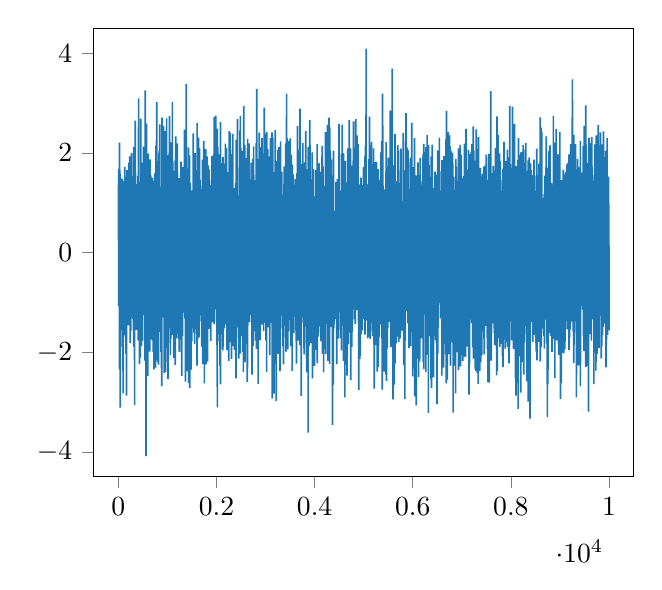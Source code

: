 % This file was created by matplotlib2tikz v0.6.17.
\begin{tikzpicture}

\definecolor{color0}{rgb}{0.122,0.467,0.706}

\begin{axis}[
xmin=-499.95, xmax=10498.95,
ymin=-4.493, ymax=4.505,
tick align=outside,
tick pos=left,
x grid style={white!69.02!black},
y grid style={white!69.02!black}
]
\addplot [semithick, color0, forget plot]
table {%
0 0.249
1 0.462
2 1.312
3 1.351
4 0.974
5 0.878
6 -0.819
7 -1.075
8 -0.228
9 1.682
10 0.935
11 0.466
12 -0.93
13 0.772
14 -0.116
15 -0.007
16 0.534
17 -0.058
18 1.147
19 -0.212
20 0.128
21 -2.343
22 2.207
23 -1.029
24 0.684
25 1.272
26 1.496
27 -1.807
28 -0.968
29 0.059
30 1.664
31 0.291
32 -0.177
33 0.614
34 -0.169
35 -0.298
36 -0.544
37 -0.335
38 -0.793
39 -3.11
40 1.58
41 -0.175
42 -0.777
43 -1.264
44 -0.352
45 -0.076
46 0.618
47 -1.552
48 -0.18
49 -1.095
50 0.222
51 -0.622
52 -1.227
53 1.209
54 1.427
55 -1.375
56 0.055
57 0.295
58 -0.117
59 -1.14
60 0.202
61 0.292
62 -0.804
63 0.029
64 1.364
65 0.429
66 -0.316
67 -0.852
68 1.476
69 -0.057
70 1.267
71 0.107
72 -0.554
73 0.287
74 -1.5
75 1.485
76 -1.373
77 1.329
78 -1.052
79 -1.281
80 0.598
81 -0.366
82 -0.987
83 -1.456
84 -1.889
85 -1.44
86 -0.874
87 0.138
88 -1.541
89 -0.576
90 -0.656
91 -0.108
92 -0.057
93 -0.113
94 -0.595
95 0.573
96 -2.826
97 -1.121
98 0.927
99 -0.85
100 -0.682
101 0.969
102 -0.453
103 1.065
104 1.159
105 -0.643
106 -0.276
107 -0.115
108 1.028
109 -0.204
110 -0.262
111 0.129
112 -0.218
113 1.437
114 -1.59
115 0.117
116 0.878
117 -0.448
118 -1.017
119 -0.876
120 1.43
121 -1.039
122 -0.263
123 -0.459
124 0.399
125 0.253
126 -0.807
127 -1.384
128 0.449
129 0.57
130 -0.49
131 1.716
132 0.022
133 -1.655
134 -0.461
135 -0.511
136 -0.122
137 -0.726
138 0.248
139 0.106
140 0.276
141 -0.262
142 -1.707
143 0.098
144 0.068
145 1.162
146 1.519
147 -0.718
148 -1.253
149 -0.275
150 -0.206
151 -0.674
152 -0.365
153 0.027
154 0.166
155 0.721
156 -2.023
157 -0.102
158 -0.873
159 -0.509
160 -0.059
161 -1.593
162 -0.535
163 0.065
164 -2.869
165 -1.727
166 -0.819
167 0.013
168 -1.989
169 -0.909
170 -1.275
171 -0.573
172 -0.009
173 1.308
174 -1.241
175 0.585
176 1.66
177 -0.517
178 1.554
179 0.35
180 0.304
181 0.283
182 -1.072
183 1.327
184 0.641
185 0.436
186 0.688
187 -0.045
188 1.005
189 1.334
190 -0.173
191 1.574
192 0.636
193 -1.414
194 -1.359
195 1.569
196 -0.816
197 -0.094
198 0.102
199 -0.287
200 1.129
201 -0.582
202 -0.495
203 -1.224
204 -1.344
205 0.03
206 -0.223
207 -1.457
208 -0.746
209 -0.692
210 -0.127
211 -0.392
212 -0.693
213 0.087
214 -0.016
215 1.81
216 -0.393
217 -0.576
218 -0.496
219 0.108
220 0.199
221 0.443
222 0.547
223 0.458
224 -0.629
225 0.773
226 -0.114
227 1.774
228 1.173
229 1.541
230 -0.223
231 -0.357
232 0.399
233 1.935
234 -0.578
235 -1.39
236 1.298
237 0.055
238 -0.637
239 -0.885
240 0.899
241 -1.815
242 1.305
243 -0.857
244 -0.048
245 1.049
246 -0.945
247 0.46
248 -0.5
249 -0.369
250 0.723
251 -1.572
252 -1.367
253 -1.498
254 -1.139
255 0.346
256 0.276
257 0.633
258 0.534
259 0.245
260 -0.653
261 1.891
262 -0.437
263 -0.593
264 -0.521
265 -1.256
266 1.996
267 -0.531
268 -0.818
269 -0.426
270 0.747
271 -0.669
272 -1.3
273 1.183
274 -0.289
275 0.532
276 -0.511
277 0.69
278 1.535
279 0.356
280 -0.301
281 -0.18
282 0.727
283 0.927
284 -0.622
285 0.258
286 1.356
287 -0.613
288 1.344
289 0.684
290 0.585
291 -0.243
292 -0.595
293 -0.228
294 -0.588
295 -1.327
296 -0.115
297 0.92
298 -0.897
299 -0.892
300 0.612
301 0.075
302 0.358
303 -0.399
304 -0.078
305 1.389
306 -0.279
307 -1.169
308 -1.442
309 0.709
310 -1.884
311 2.123
312 0.818
313 0.465
314 -0.536
315 0.909
316 0.392
317 1.339
318 0.167
319 0.831
320 1.217
321 0.256
322 0.159
323 0.063
324 -0.274
325 -1.21
326 -0.188
327 0.805
328 -1.946
329 0.092
330 -1.85
331 -3.062
332 -1.165
333 1.359
334 0.852
335 0.54
336 0.176
337 1.537
338 0.038
339 -0.739
340 1.974
341 -1.119
342 0.224
343 0.754
344 0.29
345 2.648
346 0.352
347 -1.238
348 -0.4
349 1.597
350 0.16
351 -0.389
352 1.177
353 0.219
354 0.276
355 -0.685
356 -0.695
357 0.435
358 -0.864
359 -1.333
360 0.564
361 0.097
362 0.656
363 0.221
364 -1.241
365 -0.274
366 -0.59
367 -0.428
368 0.151
369 -0.441
370 1.226
371 -1.551
372 -1.06
373 -1.007
374 -0.364
375 1.378
376 -1.515
377 0.889
378 -0.248
379 0.345
380 -0.108
381 -0.425
382 -0.604
383 -0.85
384 -1.332
385 0.916
386 -0.287
387 1.276
388 -0.325
389 -0.202
390 1.111
391 -0.81
392 -0.913
393 -0.173
394 0.46
395 -0.288
396 0.904
397 -0.451
398 1.539
399 -0.33
400 -0.134
401 0.738
402 -0.399
403 0.883
404 1.257
405 -0.821
406 -1.761
407 1.155
408 0.871
409 1.541
410 0.539
411 0.444
412 3.099
413 0.478
414 0.636
415 -0.829
416 0.131
417 0.159
418 -0.913
419 0.764
420 0.625
421 0.157
422 0.652
423 -0.943
424 1.236
425 -0.314
426 -1.662
427 -0.54
428 0.106
429 -0.189
430 -2.238
431 -0.553
432 -0.878
433 -0.202
434 0.353
435 0.089
436 -0.588
437 -0.888
438 -0.477
439 -0.995
440 -1.006
441 -1.442
442 -0.442
443 0.056
444 1.418
445 -2.105
446 1.258
447 0.597
448 0.49
449 -0.097
450 0.662
451 -0.41
452 -0.265
453 -0.368
454 0.522
455 0.802
456 -0.068
457 2.691
458 -0.154
459 0.317
460 -1.859
461 -0.447
462 -0.142
463 -0.18
464 0.436
465 -1.577
466 -0.041
467 0.409
468 0.344
469 0.209
470 1.525
471 -1.87
472 -1.7
473 0.361
474 0.638
475 1.062
476 0.928
477 -0.313
478 -0.945
479 1.472
480 0.655
481 -1.029
482 0.699
483 0.51
484 -0.489
485 -1.11
486 -0.795
487 -0.316
488 1.688
489 -0.529
490 1.8
491 -1.77
492 0.627
493 -0.582
494 1.248
495 -0.142
496 0.344
497 0.341
498 0.298
499 0.171
500 -0.041
501 0.495
502 -0.396
503 0.788
504 -0.191
505 0.099
506 -0.079
507 1.674
508 1.016
509 0.695
510 -0.18
511 2.129
512 -0.485
513 -0.766
514 0.351
515 0.175
516 -0.193
517 0.374
518 0.839
519 -0.468
520 -0.799
521 1.033
522 -0.39
523 0.662
524 0.207
525 -0.421
526 0.178
527 0.9
528 -0.258
529 -1.253
530 0.073
531 -0.477
532 -0.998
533 0.102
534 0.319
535 1.728
536 0.047
537 -0.12
538 0.255
539 0.562
540 -0.373
541 -0.612
542 -0.129
543 0.566
544 -2.168
545 0.859
546 -0.951
547 0.095
548 3.259
549 0.856
550 -0.764
551 1.614
552 0.78
553 0.837
554 -0.535
555 -0.905
556 -0.88
557 0.597
558 0.621
559 0.763
560 1.55
561 0.159
562 0.953
563 -4.084
564 1.022
565 -0.926
566 0.171
567 0.878
568 -0.476
569 -0.837
570 -0.588
571 -0.814
572 0.073
573 -0.574
574 0.226
575 2.592
576 1.263
577 -0.544
578 -0.528
579 0.425
580 -0.992
581 -0.905
582 -0.268
583 -0.52
584 -1.07
585 -0.233
586 -0.256
587 1.515
588 -1.807
589 0.968
590 -0.197
591 -2.361
592 -0.859
593 0.588
594 -0.49
595 1.031
596 -1.397
597 -0.728
598 -1.154
599 1.208
600 -2.479
601 -1.11
602 -0.241
603 -0.597
604 1.99
605 1.971
606 -0.918
607 -1.414
608 -0.977
609 0.933
610 0.04
611 0.297
612 0.715
613 -0.703
614 -0.244
615 0.915
616 0.946
617 1.222
618 0.716
619 0.095
620 0.618
621 0.937
622 0.305
623 0.607
624 -1.535
625 -0.59
626 0.317
627 0.008
628 -0.748
629 -1.803
630 -0.574
631 0.022
632 -0.208
633 -0.222
634 1.563
635 0.08
636 -0.476
637 -0.798
638 -0.575
639 -1.987
640 -1.075
641 0.178
642 -1.015
643 0.653
644 0.3
645 1.15
646 1.872
647 1.216
648 -0.868
649 -1.109
650 0.249
651 0.474
652 1.054
653 0.275
654 -0.315
655 -1.074
656 -1.735
657 -0.903
658 -1.434
659 -0.865
660 1.55
661 -0.731
662 0.206
663 -0.055
664 -1.241
665 -0.23
666 -1.296
667 1.189
668 1.256
669 0.784
670 -0.588
671 -0.397
672 -0.534
673 0.834
674 0.781
675 0.645
676 -1.286
677 0.644
678 0.942
679 1.45
680 -1.091
681 -1.366
682 -1.721
683 0.117
684 0.762
685 0.514
686 -0.799
687 -0.26
688 -0.161
689 -0.766
690 -1.76
691 -1.745
692 0.507
693 0.198
694 -0.503
695 1.417
696 -1.542
697 1.506
698 -1.273
699 -0.927
700 0.294
701 -1.668
702 -0.788
703 0.634
704 -1.193
705 0.382
706 -0.101
707 -0.174
708 -1.173
709 0.608
710 -0.279
711 -1.405
712 -1.989
713 -0.589
714 -0.615
715 -0.528
716 1.442
717 0.224
718 0.421
719 -0.978
720 0.875
721 0.519
722 0.394
723 0.604
724 0.847
725 1.153
726 -2.203
727 -2.344
728 -0.902
729 1.028
730 -0.456
731 -1.128
732 0.721
733 0.96
734 1.379
735 0.072
736 -0.15
737 0.155
738 -0.401
739 0.221
740 -0.198
741 -0.552
742 -0.209
743 -1.129
744 1.107
745 0.936
746 1.594
747 -0.396
748 0.92
749 0.215
750 0.237
751 -0.158
752 -1.602
753 -0.121
754 1.408
755 0.555
756 0.039
757 1.609
758 -1.105
759 -0.272
760 -2.307
761 -0.585
762 -0.068
763 0.741
764 2.15
765 0.956
766 0.415
767 -0.601
768 -0.78
769 1.306
770 -1.051
771 1.485
772 -0.13
773 -0.393
774 -0.055
775 2.255
776 -0.099
777 0.608
778 1.394
779 0.391
780 0.645
781 -0.014
782 3.024
783 -0.682
784 -0.063
785 0.788
786 -0.182
787 0.292
788 -1.935
789 0.377
790 0.537
791 -0.735
792 0.002
793 0.197
794 -0.184
795 -0.166
796 0.769
797 0.811
798 1.401
799 1.696
800 0.432
801 -1.088
802 1.493
803 1.246
804 -2.192
805 1.686
806 1.701
807 1.838
808 -1.077
809 1.349
810 0.615
811 -0.88
812 -0.264
813 -1.134
814 -0.562
815 0.797
816 0.773
817 -0.441
818 -0.285
819 -2.247
820 -1.142
821 -0.684
822 -0.695
823 0.205
824 1.086
825 0.444
826 -0.879
827 1.991
828 0.17
829 -1.36
830 2.041
831 0.276
832 1.193
833 0.109
834 0.045
835 1.65
836 1.204
837 0.693
838 -1.368
839 -0.854
840 0.204
841 -0.322
842 0.529
843 2.573
844 -0.363
845 1.177
846 -0.462
847 0.74
848 0.021
849 1.21
850 -0.091
851 1.328
852 -1.59
853 -0.262
854 0.037
855 -0.014
856 0.892
857 1.132
858 0.412
859 -0.403
860 -0.126
861 1.213
862 -0.72
863 -0.014
864 -0.935
865 -0.863
866 -1.163
867 0.651
868 -0.211
869 -1.991
870 0.203
871 -1.338
872 -0.023
873 0.865
874 -0.727
875 0.673
876 0.465
877 -0.095
878 -2.319
879 0.687
880 -0.14
881 -1.018
882 1.207
883 -0.501
884 -0.215
885 -2.679
886 0.426
887 -1.178
888 2.687
889 2.711
890 -1.153
891 2.115
892 0.279
893 -0.238
894 0.029
895 0.257
896 0.516
897 -1.102
898 1.156
899 -0.896
900 0.684
901 0.325
902 0.592
903 -1.297
904 1.821
905 -0.378
906 -0.698
907 -0.13
908 0.834
909 -0.511
910 0.671
911 -0.507
912 -0.741
913 0.66
914 -0.866
915 1.879
916 -0.472
917 0.915
918 -0.793
919 2.54
920 0.207
921 0.287
922 -0.171
923 -0.084
924 1.133
925 1.447
926 0.451
927 0.255
928 -0.582
929 -0.292
930 0.844
931 0.9
932 1.203
933 -2.417
934 -0.44
935 0.445
936 -0.102
937 -0.268
938 0.399
939 0.949
940 0.143
941 -0.022
942 -0.971
943 -0.676
944 2.442
945 0.558
946 -0.026
947 -0.785
948 -1.026
949 1.097
950 1.037
951 -1.231
952 2.378
953 -0.298
954 -0.657
955 -1.453
956 0.58
957 1.414
958 -1.035
959 1.849
960 -0.848
961 0.009
962 -2.396
963 -0.054
964 -0.065
965 -1.576
966 2.099
967 -0.127
968 -1.775
969 -0.928
970 0.918
971 -0.552
972 0.284
973 -0.457
974 -0.559
975 -1.912
976 -1.394
977 -0.247
978 -0.697
979 0.951
980 -0.322
981 0.049
982 -0.504
983 0.606
984 2.697
985 -1.253
986 -0.498
987 1.626
988 1.156
989 1.094
990 0.576
991 -0.209
992 0.887
993 0.154
994 0.42
995 -1.132
996 -0.312
997 -0.725
998 1.146
999 0.808
1000 -0.614
1001 1.96
1002 0.509
1003 -0.883
1004 -2.194
1005 -0.478
1006 -0.191
1007 0.858
1008 -0.659
1009 -2.096
1010 -2.533
1011 -0.21
1012 0.446
1013 0.263
1014 -0.035
1015 -0.357
1016 -0.685
1017 -1.087
1018 -0.118
1019 0.488
1020 -0.601
1021 -0.829
1022 0.45
1023 0.367
1024 1.048
1025 1.448
1026 1.021
1027 -0.993
1028 -0.215
1029 1.033
1030 0.905
1031 -1.064
1032 1.32
1033 0.497
1034 -0.6
1035 1.722
1036 -0.443
1037 -0.58
1038 2.005
1039 -0.334
1040 0.045
1041 -1.272
1042 2.74
1043 1.054
1044 0.576
1045 0.431
1046 0.933
1047 0.525
1048 1.076
1049 -1.514
1050 1.659
1051 1.523
1052 -0.815
1053 1.219
1054 1.841
1055 -0.584
1056 1.359
1057 1.029
1058 -1.815
1059 1.527
1060 -2.055
1061 0.823
1062 -0.604
1063 0.336
1064 0.169
1065 -0.105
1066 0.146
1067 2.212
1068 0.606
1069 -1.735
1070 1.084
1071 0.541
1072 1.628
1073 -1.296
1074 1.326
1075 -0.475
1076 0.211
1077 0.694
1078 1.852
1079 0.168
1080 0.111
1081 -0.099
1082 0.125
1083 1.769
1084 -0.131
1085 -0.809
1086 1.238
1087 -0.106
1088 1.861
1089 0.54
1090 0.557
1091 -0.164
1092 0.864
1093 -1.544
1094 0.843
1095 1.341
1096 -1.001
1097 -0.606
1098 0.427
1099 -0.705
1100 -0.352
1101 3.029
1102 -0.205
1103 -1.391
1104 0.405
1105 -0.819
1106 -0.208
1107 0.686
1108 0.331
1109 -1.651
1110 0.178
1111 1.831
1112 -0.443
1113 -1.089
1114 0.432
1115 -1.45
1116 -0.228
1117 -0.245
1118 -0.065
1119 0.258
1120 0.819
1121 -0.978
1122 -1.119
1123 0.788
1124 0.422
1125 -0.366
1126 0.708
1127 -2.114
1128 -0.036
1129 0.346
1130 -0.589
1131 0.911
1132 -0.913
1133 0.009
1134 -1.115
1135 0.153
1136 -0.722
1137 0.002
1138 1.111
1139 -0.187
1140 -0.523
1141 -0.614
1142 -0.292
1143 -0.609
1144 0.263
1145 -0.055
1146 0.257
1147 1.646
1148 1.193
1149 0.31
1150 0.67
1151 -0.376
1152 0.145
1153 1.317
1154 -0.841
1155 0.887
1156 0.142
1157 -0.662
1158 -0.969
1159 -2.25
1160 1.854
1161 0.144
1162 1.531
1163 0.932
1164 -0.618
1165 0.003
1166 0.347
1167 0.472
1168 2.333
1169 0.413
1170 2.091
1171 1.578
1172 -0.06
1173 0.261
1174 0.024
1175 -0.443
1176 0.835
1177 0.264
1178 -1.719
1179 0.05
1180 -0.237
1181 1.812
1182 0.28
1183 0.737
1184 -0.25
1185 -0.504
1186 0.384
1187 -0.703
1188 0.783
1189 -1.078
1190 -0.63
1191 2.029
1192 -1.054
1193 -0.324
1194 1.632
1195 -0.144
1196 -0.889
1197 -1.628
1198 1.262
1199 1.652
1200 2.193
1201 0.738
1202 -1.391
1203 -0.749
1204 -0.437
1205 1.621
1206 0.406
1207 0.347
1208 0.096
1209 0.06
1210 0.112
1211 0.131
1212 -0.646
1213 -0.032
1214 0.896
1215 0.015
1216 -0.896
1217 0.075
1218 -0.09
1219 0.395
1220 -0.404
1221 -0.421
1222 -0.059
1223 0.496
1224 -0.637
1225 -0.136
1226 -1.727
1227 -0.454
1228 1.134
1229 -1.554
1230 1.393
1231 -0.494
1232 -0.562
1233 -0.736
1234 -1.053
1235 -0.299
1236 1.29
1237 -0.727
1238 -0.466
1239 -1.213
1240 0.76
1241 -1.965
1242 1.496
1243 0.667
1244 -1.278
1245 0.273
1246 -1.993
1247 -0.278
1248 -1.171
1249 0.145
1250 0.195
1251 0.622
1252 1.069
1253 1.415
1254 1.325
1255 0.182
1256 -1.183
1257 0.471
1258 0.1
1259 -0.421
1260 0.561
1261 -1.744
1262 0.073
1263 0.151
1264 -0.419
1265 0.521
1266 0.117
1267 0.385
1268 -0.456
1269 0.06
1270 -0.676
1271 -0.225
1272 -1.364
1273 -1.198
1274 -0.091
1275 -0.667
1276 1.828
1277 0.798
1278 0.233
1279 -0.044
1280 -0.561
1281 -1.32
1282 -0.938
1283 -1.022
1284 -1.658
1285 -0.21
1286 -0.519
1287 -0.973
1288 0.289
1289 -0.025
1290 -0.8
1291 -0.063
1292 0.64
1293 -2.475
1294 0.397
1295 -1.016
1296 1.309
1297 1.005
1298 -0.285
1299 1.387
1300 -1.2
1301 0.478
1302 0.132
1303 -0.384
1304 0.864
1305 -0.892
1306 -1.316
1307 -1.673
1308 -0.932
1309 0.129
1310 -0.251
1311 -0.787
1312 1.721
1313 0.001
1314 -0.005
1315 -1.052
1316 -0.009
1317 1.144
1318 0.824
1319 0.199
1320 -1.205
1321 0.786
1322 0.472
1323 -0.946
1324 -0.666
1325 0.104
1326 0.911
1327 0.581
1328 0.504
1329 0.397
1330 -0.371
1331 -0.238
1332 -0.993
1333 -0.195
1334 0.815
1335 0.627
1336 -0.302
1337 -0.953
1338 -0.324
1339 0.965
1340 0.469
1341 -0.536
1342 1.728
1343 -0.04
1344 -0.891
1345 2.468
1346 -0.422
1347 -0.737
1348 1.242
1349 0.46
1350 1.702
1351 -1.168
1352 -1.123
1353 1.528
1354 0.005
1355 1.742
1356 -0.801
1357 1.931
1358 -1.318
1359 0.712
1360 0.476
1361 0.338
1362 -0.011
1363 0.579
1364 -0.204
1365 1.365
1366 -0.413
1367 1.786
1368 1.585
1369 -2.589
1370 -0.393
1371 0.977
1372 0.652
1373 0.052
1374 -1.361
1375 -0.723
1376 -0.382
1377 1.153
1378 0.814
1379 0.469
1380 0.266
1381 -0.063
1382 -0.477
1383 1.179
1384 3.381
1385 0.456
1386 -1.324
1387 0.206
1388 -1.758
1389 -1.117
1390 -0.405
1391 1.169
1392 -1.901
1393 1.584
1394 -2.376
1395 0.028
1396 1.001
1397 -0.643
1398 -0.908
1399 0.132
1400 0.46
1401 -1.41
1402 1.119
1403 0.526
1404 1.279
1405 -0.739
1406 -0.075
1407 -1.156
1408 0.965
1409 -0.337
1410 -1.86
1411 1.689
1412 1.293
1413 0.924
1414 -0.422
1415 1.172
1416 -0.434
1417 -2.382
1418 0.965
1419 -0.396
1420 1.274
1421 -0.75
1422 0.638
1423 -0.934
1424 -0.649
1425 -0.182
1426 0.867
1427 1.6
1428 -0.131
1429 -0.465
1430 2.112
1431 -2.612
1432 0.658
1433 1.243
1434 -1.18
1435 -0.493
1436 -1.284
1437 -1.012
1438 -1.263
1439 -0.244
1440 -0.154
1441 -0.446
1442 0.277
1443 1.652
1444 0.717
1445 -2.203
1446 1.534
1447 0.161
1448 -0.032
1449 -0.879
1450 -0.374
1451 1.494
1452 1.955
1453 -1.275
1454 -2.716
1455 -0.015
1456 -1.104
1457 -0.463
1458 -0.797
1459 0.96
1460 -0.972
1461 -0.054
1462 0.144
1463 1.372
1464 1.398
1465 0.45
1466 -1.149
1467 0.213
1468 -0.158
1469 -0.473
1470 0.084
1471 -0.175
1472 0.079
1473 -1.006
1474 1.031
1475 -1.245
1476 0.93
1477 0.439
1478 -0.216
1479 -1.329
1480 -0.186
1481 -2.349
1482 -0.188
1483 -0.268
1484 -0.081
1485 -0.694
1486 -0.827
1487 -1.28
1488 1.25
1489 1.126
1490 -0.304
1491 0.699
1492 0.074
1493 0.273
1494 -1.781
1495 -0.079
1496 -0.05
1497 -0.508
1498 0.352
1499 0.036
1500 -1.059
1501 -0.765
1502 -1.004
1503 0.24
1504 0.305
1505 -0.161
1506 0.39
1507 -0.62
1508 -0.873
1509 -0.726
1510 0.697
1511 0.108
1512 -0.43
1513 -0.339
1514 0.906
1515 -0.563
1516 -0.452
1517 -0.562
1518 -1.515
1519 0.719
1520 -1.505
1521 0.042
1522 -1.52
1523 -0.736
1524 0.354
1525 2.396
1526 0.603
1527 0.613
1528 -0.121
1529 -0.826
1530 0.33
1531 0.854
1532 0.059
1533 0.522
1534 -0.248
1535 1.585
1536 -0.544
1537 -0.018
1538 -1.321
1539 1.546
1540 -0.208
1541 -1.226
1542 -1.606
1543 0.615
1544 0.992
1545 0.53
1546 -0.535
1547 0.713
1548 0.936
1549 0.414
1550 -0.95
1551 -1.003
1552 0.44
1553 0.396
1554 -1.835
1555 0.444
1556 -0.479
1557 0.424
1558 -1.595
1559 -0.689
1560 -1.63
1561 -0.125
1562 2.0
1563 -0.749
1564 -0.874
1565 0.36
1566 -0.001
1567 -0.995
1568 0.774
1569 -0.528
1570 -0.835
1571 0.703
1572 0.36
1573 -0.474
1574 0.012
1575 -1.025
1576 -0.082
1577 0.051
1578 0.568
1579 -0.934
1580 -0.328
1581 1.33
1582 0.033
1583 0.549
1584 1.312
1585 0.402
1586 -0.298
1587 1.051
1588 0.021
1589 0.725
1590 1.528
1591 -0.72
1592 1.364
1593 -1.191
1594 0.537
1595 -1.254
1596 0.549
1597 0.896
1598 -1.062
1599 -0.01
1600 0.737
1601 -0.335
1602 1.657
1603 -0.04
1604 -2.267
1605 2.605
1606 1.746
1607 0.494
1608 -0.581
1609 -0.464
1610 0.147
1611 0.444
1612 -1.188
1613 0.469
1614 -0.446
1615 -1.069
1616 -1.747
1617 0.141
1618 -0.837
1619 1.02
1620 0.115
1621 1.53
1622 -0.025
1623 0.436
1624 0.327
1625 -0.679
1626 -0.288
1627 0.999
1628 0.749
1629 -0.844
1630 -0.604
1631 -0.3
1632 0.544
1633 2.307
1634 0.421
1635 0.44
1636 -0.191
1637 -0.922
1638 0.785
1639 -0.347
1640 -0.362
1641 0.693
1642 -1.361
1643 -0.923
1644 0.988
1645 -0.553
1646 -1.702
1647 0.39
1648 -0.252
1649 0.006
1650 1.281
1651 0.799
1652 2.097
1653 -1.332
1654 -1.38
1655 0.369
1656 0.6
1657 0.218
1658 -1.252
1659 -0.87
1660 0.329
1661 0.39
1662 1.023
1663 0.757
1664 -1.193
1665 0.961
1666 -0.319
1667 1.459
1668 -0.3
1669 -0.23
1670 -0.396
1671 -0.553
1672 -0.662
1673 0.568
1674 0.537
1675 0.199
1676 0.428
1677 -0.461
1678 -0.122
1679 -0.32
1680 0.588
1681 1.219
1682 -1.06
1683 0.746
1684 0.797
1685 -1.043
1686 0.526
1687 -0.87
1688 -0.717
1689 0.634
1690 -0.326
1691 -1.178
1692 -0.892
1693 -0.26
1694 -1.203
1695 -0.69
1696 0.168
1697 0.885
1698 -0.644
1699 -1.885
1700 0.935
1701 -0.511
1702 1.27
1703 -0.847
1704 -0.153
1705 -0.453
1706 -0.742
1707 -1.339
1708 -1.162
1709 -0.931
1710 0.306
1711 -1.457
1712 -0.483
1713 1.869
1714 -0.915
1715 0.109
1716 -0.004
1717 1.507
1718 -1.372
1719 -0.196
1720 -1.35
1721 -2.238
1722 0.424
1723 0.069
1724 -0.613
1725 -2.009
1726 -0.211
1727 0.417
1728 0.11
1729 1.257
1730 0.701
1731 -0.187
1732 -0.052
1733 1.535
1734 0.603
1735 -0.764
1736 0.404
1737 0.341
1738 0.881
1739 -2.169
1740 2.24
1741 0.084
1742 -0.636
1743 1.275
1744 -0.152
1745 -0.166
1746 0.704
1747 0.36
1748 0.708
1749 0.027
1750 1.308
1751 -0.813
1752 1.949
1753 -2.625
1754 -1.184
1755 0.25
1756 0.532
1757 0.151
1758 0.912
1759 -0.074
1760 -0.07
1761 0.086
1762 1.821
1763 -0.216
1764 -0.763
1765 -0.215
1766 -0.547
1767 0.43
1768 -1.767
1769 1.751
1770 -1.047
1771 0.801
1772 1.202
1773 -1.423
1774 -0.992
1775 0.694
1776 -1.447
1777 -0.335
1778 -0.722
1779 0.915
1780 -0.6
1781 2.079
1782 0.667
1783 -1.35
1784 -0.095
1785 -0.334
1786 0.964
1787 1.586
1788 -0.654
1789 -0.882
1790 -0.404
1791 -2.242
1792 -0.11
1793 1.542
1794 -0.892
1795 0.049
1796 0.367
1797 1.567
1798 -0.544
1799 -0.705
1800 0.847
1801 0.243
1802 -1.091
1803 -0.315
1804 1.376
1805 1.3
1806 0.277
1807 -1.064
1808 1.935
1809 0.983
1810 -0.602
1811 1.063
1812 -0.3
1813 -0.488
1814 1.107
1815 -2.18
1816 0.559
1817 -1.348
1818 0.469
1819 0.345
1820 -0.644
1821 0.007
1822 -1.079
1823 0.181
1824 1.477
1825 -0.877
1826 0.087
1827 0.807
1828 -1.522
1829 -0.278
1830 1.75
1831 -1.095
1832 -0.659
1833 -0.388
1834 0.195
1835 0.276
1836 0.433
1837 0.935
1838 0.523
1839 0.965
1840 -0.017
1841 1.236
1842 -0.853
1843 -0.959
1844 -1.524
1845 -0.629
1846 -0.089
1847 0.239
1848 1.673
1849 -0.91
1850 1.026
1851 0.005
1852 1.499
1853 -0.177
1854 -0.388
1855 0.697
1856 -1.262
1857 -0.767
1858 -1.527
1859 0.271
1860 -0.343
1861 -0.543
1862 1.114
1863 -0.641
1864 -0.227
1865 0.335
1866 -0.261
1867 -0.933
1868 0.206
1869 0.611
1870 -0.821
1871 -0.085
1872 0.795
1873 0.129
1874 0.093
1875 -1.285
1876 -1.077
1877 -0.043
1878 -0.128
1879 0.699
1880 0.613
1881 0.497
1882 1.063
1883 -0.307
1884 -0.036
1885 -0.824
1886 -1.774
1887 0.939
1888 0.968
1889 -0.36
1890 -0.244
1891 0.677
1892 0.361
1893 0.074
1894 1.355
1895 -0.364
1896 -0.448
1897 -0.573
1898 0.869
1899 -1.317
1900 -0.063
1901 -0.108
1902 0.968
1903 -1.004
1904 1.454
1905 0.2
1906 -0.332
1907 0.556
1908 -0.959
1909 1.94
1910 -1.003
1911 0.198
1912 1.647
1913 0.627
1914 -0.686
1915 -0.239
1916 0.368
1917 -1.4
1918 0.987
1919 0.575
1920 0.893
1921 1.44
1922 -0.961
1923 -0.752
1924 0.286
1925 0.255
1926 -0.349
1927 -0.016
1928 0.538
1929 0.422
1930 -0.681
1931 0.491
1932 0.183
1933 -0.538
1934 0.972
1935 -0.205
1936 0.726
1937 -1.047
1938 -0.316
1939 0.089
1940 1.528
1941 -0.457
1942 -0.706
1943 0.119
1944 0.98
1945 1.978
1946 0.927
1947 1.11
1948 0.636
1949 -0.117
1950 0.362
1951 0.182
1952 -1.436
1953 -1.316
1954 2.723
1955 -0.303
1956 0.31
1957 -1.26
1958 1.188
1959 -0.672
1960 -0.702
1961 -1.081
1962 0.059
1963 -0.186
1964 -0.475
1965 0.634
1966 -1.137
1967 1.019
1968 1.871
1969 1.26
1970 -1.13
1971 -0.917
1972 0.586
1973 0.566
1974 1.279
1975 -0.453
1976 -0.062
1977 0.631
1978 -0.694
1979 -0.347
1980 -0.055
1981 -0.302
1982 1.032
1983 2.752
1984 1.04
1985 -0.812
1986 -0.905
1987 -0.113
1988 0.405
1989 0.233
1990 1.261
1991 0.802
1992 1.143
1993 -0.647
1994 0.693
1995 -0.407
1996 0.23
1997 0.703
1998 0.868
1999 1.889
2000 0.243
2001 0.937
2002 -1.371
2003 -0.426
2004 -0.728
2005 0.344
2006 -1.095
2007 0.066
2008 0.526
2009 1.216
2010 -1.854
2011 -0.407
2012 -0.398
2013 0.315
2014 -1.05
2015 2.488
2016 -0.695
2017 -3.107
2018 -2.699
2019 0.101
2020 -0.503
2021 0.019
2022 0.746
2023 -0.952
2024 2.121
2025 -1.778
2026 -0.587
2027 0.463
2028 -1.207
2029 -0.797
2030 0.488
2031 -0.872
2032 -1.642
2033 -1.241
2034 -1.078
2035 0.077
2036 -0.426
2037 -0.479
2038 -0.616
2039 0.952
2040 0.133
2041 -0.027
2042 0.357
2043 -1.188
2044 -0.576
2045 -0.624
2046 -1.589
2047 0.956
2048 -0.949
2049 1.149
2050 -0.699
2051 -0.958
2052 1.424
2053 0.043
2054 -0.392
2055 0.797
2056 -0.197
2057 1.561
2058 0.233
2059 1.312
2060 0.873
2061 -1.371
2062 1.076
2063 -0.703
2064 1.147
2065 1.973
2066 0.562
2067 -1.477
2068 0.985
2069 -0.227
2070 -2.267
2071 0.807
2072 1.343
2073 -0.998
2074 0.086
2075 -0.471
2076 1.938
2077 -1.652
2078 -0.557
2079 1.037
2080 -0.317
2081 2.618
2082 -2.642
2083 0.255
2084 -0.803
2085 1.088
2086 -1.291
2087 1.409
2088 -0.78
2089 1.445
2090 0.474
2091 0.962
2092 -0.879
2093 1.167
2094 -0.323
2095 -0.799
2096 0.57
2097 0.954
2098 -0.53
2099 -0.177
2100 -0.288
2101 1.484
2102 -1.453
2103 1.26
2104 -1.216
2105 1.268
2106 -1.642
2107 -0.887
2108 0.911
2109 0.94
2110 0.025
2111 -0.345
2112 -0.081
2113 -0.144
2114 -1.31
2115 -1.568
2116 0.27
2117 -1.292
2118 1.659
2119 0.287
2120 0.069
2121 0.435
2122 -0.332
2123 1.798
2124 0.785
2125 0.748
2126 0.46
2127 -0.865
2128 -1.391
2129 -1.962
2130 0.711
2131 1.264
2132 -0.094
2133 -1.881
2134 1.918
2135 0.657
2136 0.527
2137 -0.204
2138 0.431
2139 -0.948
2140 -1.696
2141 0.703
2142 -0.387
2143 -0.053
2144 1.788
2145 -0.686
2146 1.385
2147 1.518
2148 0.198
2149 0.924
2150 0.754
2151 0.221
2152 0.685
2153 0.406
2154 -1.517
2155 -0.71
2156 1.132
2157 -0.398
2158 0.973
2159 0.258
2160 -0.945
2161 -0.992
2162 -0.833
2163 -0.496
2164 1.071
2165 1.077
2166 -0.977
2167 -0.295
2168 -0.623
2169 -0.343
2170 -0.38
2171 0.381
2172 -1.443
2173 0.63
2174 -0.191
2175 -0.743
2176 -0.853
2177 1.458
2178 -0.835
2179 -0.187
2180 1.736
2181 2.188
2182 -0.273
2183 -0.95
2184 -0.448
2185 0.276
2186 -0.31
2187 -0.039
2188 1.005
2189 -0.367
2190 -0.565
2191 1.254
2192 -0.428
2193 1.472
2194 0.717
2195 -0.03
2196 1.436
2197 1.128
2198 0.791
2199 -0.223
2200 1.086
2201 -0.952
2202 1.301
2203 2.103
2204 0.859
2205 -1.121
2206 0.771
2207 -0.769
2208 1.267
2209 0.494
2210 -0.849
2211 0.489
2212 -1.954
2213 -0.115
2214 0.262
2215 -1.389
2216 -1.514
2217 -0.779
2218 -1.479
2219 0.302
2220 -0.113
2221 1.468
2222 -1.066
2223 0.433
2224 -1.232
2225 0.572
2226 -1.69
2227 -1.744
2228 0.671
2229 -0.035
2230 -0.976
2231 -1.445
2232 -1.115
2233 0.603
2234 -0.719
2235 0.08
2236 1.051
2237 0.517
2238 1.617
2239 1.077
2240 0.136
2241 -1.1
2242 0.604
2243 -1.648
2244 0.796
2245 -0.745
2246 0.569
2247 -0.931
2248 0.156
2249 -0.147
2250 0.874
2251 -2.173
2252 -0.218
2253 1.264
2254 -0.039
2255 -0.602
2256 -0.84
2257 -0.755
2258 0.049
2259 -0.553
2260 2.441
2261 0.559
2262 -0.308
2263 -0.152
2264 -1.124
2265 1.307
2266 0.408
2267 0.093
2268 -1.483
2269 0.012
2270 1.533
2271 -1.397
2272 -0.276
2273 -0.613
2274 -1.795
2275 -0.32
2276 -0.087
2277 -0.073
2278 1.78
2279 0.869
2280 2.407
2281 -1.683
2282 -0.439
2283 0.158
2284 -0.536
2285 -0.7
2286 0.716
2287 0.294
2288 0.597
2289 1.279
2290 0.367
2291 -0.055
2292 0.744
2293 1.978
2294 0.623
2295 0.697
2296 -1.151
2297 0.481
2298 1.019
2299 -0.384
2300 -1.327
2301 -0.504
2302 -0.845
2303 0.228
2304 -2.133
2305 0.977
2306 0.309
2307 -0.948
2308 0.034
2309 1.579
2310 0.045
2311 -0.709
2312 0.784
2313 -0.896
2314 -0.175
2315 -0.395
2316 -0.159
2317 1.928
2318 1.589
2319 -0.29
2320 0.479
2321 -0.733
2322 -1.436
2323 -1.692
2324 0.102
2325 -0.585
2326 0.696
2327 1.373
2328 -1.168
2329 -1.126
2330 0.226
2331 1.265
2332 1.199
2333 2.387
2334 -0.499
2335 0.53
2336 -0.285
2337 -0.861
2338 -0.441
2339 -0.194
2340 -0.804
2341 -0.285
2342 -0.872
2343 -0.653
2344 -1.875
2345 0.324
2346 1.062
2347 0.287
2348 0.481
2349 -0.317
2350 0.98
2351 1.05
2352 -1.663
2353 -0.993
2354 0.749
2355 0.933
2356 -1.449
2357 -0.668
2358 -0.647
2359 -1.731
2360 -0.447
2361 -0.71
2362 -1.633
2363 0.623
2364 -0.915
2365 -1.01
2366 0.801
2367 0.78
2368 -1.952
2369 -0.337
2370 1.284
2371 0.232
2372 -0.636
2373 -0.466
2374 -0.192
2375 -0.106
2376 1.299
2377 -0.9
2378 -0.895
2379 0.372
2380 -1.809
2381 -0.073
2382 1.015
2383 1.214
2384 -0.26
2385 -0.645
2386 0.197
2387 -0.416
2388 1.141
2389 0.792
2390 1.403
2391 -2.066
2392 0.78
2393 -0.157
2394 -1.652
2395 -1.231
2396 -2.522
2397 -2.139
2398 -0.892
2399 -0.962
2400 -0.804
2401 -0.901
2402 1.788
2403 2.271
2404 -1.697
2405 -0.336
2406 0.432
2407 0.844
2408 0.05
2409 -0.449
2410 0.861
2411 -1.025
2412 -0.556
2413 -0.581
2414 0.738
2415 -1.069
2416 1.635
2417 -1.497
2418 2.202
2419 1.068
2420 -0.429
2421 -0.737
2422 -1.101
2423 0.188
2424 -1.369
2425 0.121
2426 -0.376
2427 -0.109
2428 2.68
2429 0.379
2430 -0.263
2431 -1.424
2432 -0.963
2433 0.442
2434 -0.301
2435 0.296
2436 -0.298
2437 -0.08
2438 0.334
2439 0.644
2440 0.895
2441 0.124
2442 0.637
2443 0.769
2444 0.121
2445 -0.482
2446 0.221
2447 1.075
2448 -0.776
2449 -0.103
2450 0.453
2451 -0.396
2452 0.21
2453 0.393
2454 -0.099
2455 -2.126
2456 0.899
2457 0.071
2458 -0.758
2459 0.12
2460 1.143
2461 -0.547
2462 0.238
2463 -1.031
2464 -0.521
2465 0.222
2466 -0.19
2467 0.108
2468 -2.024
2469 -0.675
2470 -0.424
2471 0.642
2472 -0.389
2473 1.708
2474 -1.414
2475 1.575
2476 1.79
2477 2.456
2478 0.323
2479 -2.028
2480 2.026
2481 1.233
2482 -1.555
2483 1.561
2484 0.7
2485 0.703
2486 -1.532
2487 2.746
2488 -0.646
2489 0.723
2490 1.264
2491 0.241
2492 0.624
2493 2.109
2494 -0.908
2495 0.64
2496 0.348
2497 -0.139
2498 -0.256
2499 1.861
2500 0.547
2501 0.612
2502 -0.351
2503 -0.905
2504 0.118
2505 -0.745
2506 1.983
2507 1.452
2508 1.625
2509 -0.221
2510 1.783
2511 0.985
2512 0.536
2513 -1.677
2514 0.019
2515 -0.147
2516 -0.22
2517 0.351
2518 0.2
2519 1.725
2520 2.042
2521 1.314
2522 -1.638
2523 0.679
2524 -0.617
2525 -1.333
2526 -0.655
2527 -0.21
2528 0.406
2529 0.741
2530 -0.357
2531 -0.109
2532 0.1
2533 1.342
2534 0.02
2535 -1.993
2536 0.989
2537 1.803
2538 -1.475
2539 -1.445
2540 0.683
2541 1.638
2542 -0.604
2543 1.401
2544 0.903
2545 -0.284
2546 -0.652
2547 -2.398
2548 -0.814
2549 1.187
2550 -1.11
2551 -1.406
2552 0.776
2553 0.955
2554 2.942
2555 -1.365
2556 1.691
2557 0.96
2558 -0.495
2559 -1.065
2560 1.117
2561 0.871
2562 0.066
2563 -1.233
2564 -0.483
2565 -0.118
2566 0.372
2567 1.6
2568 0.406
2569 -0.504
2570 1.833
2571 0.607
2572 0.954
2573 -1.276
2574 -0.557
2575 -0.746
2576 2.162
2577 -0.964
2578 -0.86
2579 -0.006
2580 -2.197
2581 -1.662
2582 -0.481
2583 -1.297
2584 -0.616
2585 0.835
2586 1.075
2587 -0.295
2588 0.626
2589 1.101
2590 0.566
2591 -0.679
2592 -0.051
2593 -0.12
2594 0.734
2595 0.246
2596 -1.224
2597 -0.45
2598 0.809
2599 -1.144
2600 0.883
2601 1.002
2602 0.502
2603 -1.314
2604 -0.452
2605 0.583
2606 0.413
2607 0.266
2608 -0.093
2609 0.373
2610 -1.301
2611 -0.573
2612 0.713
2613 -1.835
2614 1.898
2615 -0.645
2616 -0.394
2617 -0.409
2618 -1.733
2619 0.281
2620 -0.1
2621 0.519
2622 -0.734
2623 -0.736
2624 -0.199
2625 -0.853
2626 -1.042
2627 0.351
2628 -2.598
2629 -1.151
2630 -2.491
2631 -0.472
2632 -0.296
2633 2.092
2634 1.217
2635 2.283
2636 1.627
2637 -1.455
2638 -1.23
2639 -0.085
2640 -0.532
2641 -0.42
2642 -1.329
2643 -0.474
2644 -1.237
2645 -0.587
2646 -1.099
2647 0.731
2648 1.132
2649 -0.313
2650 -0.671
2651 1.373
2652 1.308
2653 -0.36
2654 1.27
2655 -0.21
2656 0.118
2657 0.904
2658 -0.728
2659 0.997
2660 -0.067
2661 2.195
2662 0.588
2663 0.92
2664 1.522
2665 -0.436
2666 0.074
2667 0.373
2668 0.452
2669 0.586
2670 1.346
2671 -0.044
2672 -0.977
2673 -1.361
2674 0.809
2675 -1.395
2676 0.996
2677 -0.757
2678 0.192
2679 -1.166
2680 -0.912
2681 0.439
2682 -0.731
2683 1.248
2684 0.202
2685 1.471
2686 0.765
2687 -0.267
2688 0.858
2689 0.032
2690 1.238
2691 0.65
2692 -0.39
2693 -0.199
2694 -0.129
2695 -0.424
2696 0.389
2697 -0.18
2698 -0.445
2699 1.169
2700 -1.252
2701 -0.652
2702 0.169
2703 1.035
2704 -0.816
2705 -0.785
2706 -0.241
2707 1.805
2708 0.881
2709 0.663
2710 -0.469
2711 -0.57
2712 -0.273
2713 -0.329
2714 -0.544
2715 0.797
2716 0.551
2717 -0.866
2718 0.341
2719 1.593
2720 -0.211
2721 -1.349
2722 0.421
2723 1.06
2724 1.135
2725 -2.449
2726 0.023
2727 0.065
2728 0.253
2729 -1.225
2730 0.232
2731 -0.262
2732 0.689
2733 -1.379
2734 0.542
2735 0.018
2736 0.1
2737 0.064
2738 -0.207
2739 -0.903
2740 0.872
2741 1.881
2742 0.217
2743 0.996
2744 -1.867
2745 0.497
2746 0.17
2747 -0.134
2748 0.222
2749 0.003
2750 -1.873
2751 -0.322
2752 -0.361
2753 -0.344
2754 1.632
2755 -0.518
2756 2.132
2757 0.384
2758 1.56
2759 0.293
2760 -0.625
2761 -1.054
2762 0.469
2763 0.595
2764 -0.6
2765 -1.346
2766 0.147
2767 -0.331
2768 -1.098
2769 0.157
2770 -0.483
2771 -1.581
2772 0.08
2773 1.451
2774 -0.588
2775 -0.752
2776 -0.482
2777 -0.242
2778 0.954
2779 -0.938
2780 0.4
2781 0.29
2782 -0.547
2783 -1.473
2784 -0.93
2785 -1.176
2786 -1.547
2787 1.156
2788 0.379
2789 -0.515
2790 0.696
2791 0.32
2792 0.354
2793 -1.037
2794 -0.948
2795 -0.033
2796 -0.511
2797 -1.763
2798 1.097
2799 1.199
2800 -0.765
2801 -0.07
2802 -0.632
2803 0.766
2804 0.583
2805 -1.666
2806 1.038
2807 -1.169
2808 0.999
2809 2.201
2810 -0.727
2811 0.002
2812 -1.929
2813 0.766
2814 -0.953
2815 -0.222
2816 0.967
2817 -0.27
2818 -0.318
2819 3.288
2820 -1.305
2821 -0.223
2822 -0.486
2823 -0.611
2824 -0.221
2825 -0.721
2826 1.243
2827 -0.415
2828 -0.214
2829 0.338
2830 -0.97
2831 0.99
2832 0.08
2833 -0.737
2834 0.225
2835 1.221
2836 0.314
2837 -0.741
2838 -1.6
2839 -0.253
2840 -1.468
2841 -1.578
2842 -1.431
2843 -0.13
2844 1.037
2845 0.189
2846 1.885
2847 -1.191
2848 -2.635
2849 0.524
2850 -0.385
2851 -0.353
2852 -0.915
2853 -0.568
2854 0.811
2855 1.373
2856 0.299
2857 -0.285
2858 -1.547
2859 0.284
2860 -0.494
2861 1.124
2862 0.95
2863 -0.599
2864 -0.109
2865 -1.761
2866 1.338
2867 0.152
2868 -1.472
2869 -0.054
2870 2.408
2871 -0.233
2872 0.874
2873 -0.889
2874 -0.166
2875 1.164
2876 0.139
2877 -1.128
2878 0.593
2879 -0.123
2880 -0.247
2881 -0.05
2882 0.942
2883 0.457
2884 -0.878
2885 1.485
2886 -1.205
2887 -1.135
2888 -1.758
2889 -1.668
2890 2.114
2891 0.002
2892 -0.219
2893 -0.711
2894 0.623
2895 1.38
2896 -0.552
2897 0.056
2898 1.42
2899 1.03
2900 -0.256
2901 0.439
2902 2.015
2903 -0.774
2904 -0.068
2905 -0.276
2906 0.863
2907 0.022
2908 0.511
2909 -0.924
2910 -0.479
2911 1.056
2912 0.492
2913 -0.654
2914 1.185
2915 0.038
2916 1.872
2917 0.12
2918 0.308
2919 0.642
2920 1.139
2921 -0.353
2922 0.525
2923 0.892
2924 0.008
2925 1.203
2926 -0.746
2927 2.304
2928 -1.446
2929 -1.131
2930 1.27
2931 -0.602
2932 1.464
2933 -1.122
2934 0.793
2935 0.517
2936 0.149
2937 -0.124
2938 0.884
2939 1.988
2940 0.568
2941 1.004
2942 -0.443
2943 -0.162
2944 1.223
2945 0.921
2946 -0.403
2947 -0.937
2948 -0.716
2949 -0.145
2950 -0.502
2951 -0.364
2952 1.209
2953 -0.577
2954 0.204
2955 0.094
2956 0.474
2957 -0.128
2958 1.439
2959 -0.213
2960 -0.947
2961 -1.573
2962 -0.301
2963 -1.349
2964 0.596
2965 -0.278
2966 1.19
2967 1.289
2968 0.893
2969 -0.07
2970 -1.409
2971 -0.345
2972 2.912
2973 -0.48
2974 -0.823
2975 -0.39
2976 1.696
2977 0.099
2978 0.294
2979 -0.159
2980 -0.839
2981 -1.181
2982 0.089
2983 0.101
2984 -0.059
2985 -0.264
2986 0.811
2987 0.797
2988 0.894
2989 -0.894
2990 -0.101
2991 -0.679
2992 -0.777
2993 1.666
2994 1.485
2995 0.304
2996 -0.11
2997 0.328
2998 -1.268
2999 1.301
3000 -0.303
3001 2.386
3002 0.953
3003 -0.22
3004 -0.945
3005 0.887
3006 0.125
3007 1.377
3008 0.178
3009 0.623
3010 -1.758
3011 0.296
3012 1.069
3013 -1.537
3014 -0.897
3015 -0.589
3016 -1.563
3017 -1.271
3018 0.677
3019 -0.436
3020 0.794
3021 -2.391
3022 1.337
3023 1.008
3024 0.064
3025 2.427
3026 -0.375
3027 0.716
3028 0.633
3029 0.609
3030 0.696
3031 -0.549
3032 -0.252
3033 0.401
3034 -0.567
3035 0.094
3036 -0.642
3037 0.428
3038 0.203
3039 0.322
3040 0.774
3041 0.579
3042 -0.569
3043 0.378
3044 -0.362
3045 0.344
3046 -0.525
3047 2.077
3048 1.036
3049 0.874
3050 0.682
3051 0.126
3052 -0.213
3053 -1.5
3054 -0.494
3055 -0.12
3056 0.299
3057 0.426
3058 1.075
3059 0.704
3060 -0.595
3061 1.265
3062 0.626
3063 0.986
3064 0.244
3065 -0.561
3066 0.436
3067 0.244
3068 -0.121
3069 1.933
3070 0.319
3071 -0.09
3072 0.881
3073 -0.373
3074 -0.398
3075 0.468
3076 0.101
3077 0.291
3078 0.34
3079 0.497
3080 0.838
3081 -0.715
3082 -0.193
3083 0.368
3084 -2.058
3085 1.114
3086 -1.012
3087 -0.349
3088 -0.422
3089 0.242
3090 -0.176
3091 1.105
3092 -0.471
3093 0.453
3094 -0.274
3095 0.588
3096 -0.392
3097 -1.327
3098 0.474
3099 -0.665
3100 -0.903
3101 2.299
3102 -0.161
3103 1.143
3104 0.999
3105 -0.09
3106 -0.492
3107 -1.312
3108 -0.038
3109 1.384
3110 1.389
3111 0.87
3112 -0.356
3113 -0.226
3114 0.097
3115 -0.032
3116 -0.71
3117 0.343
3118 1.478
3119 0.934
3120 0.605
3121 1.629
3122 -0.845
3123 1.659
3124 -1.41
3125 -0.416
3126 -0.278
3127 1.25
3128 0.626
3129 -0.467
3130 -0.424
3131 1.5
3132 2.414
3133 0.174
3134 -0.051
3135 0.378
3136 0.052
3137 -2.928
3138 1.497
3139 -0.851
3140 -1.213
3141 -1.28
3142 -0.97
3143 -0.662
3144 1.38
3145 0.908
3146 2.297
3147 -2.322
3148 -0.2
3149 -0.181
3150 0.554
3151 1.006
3152 -1.289
3153 1.187
3154 0.11
3155 -1.262
3156 0.599
3157 -0.017
3158 -1.065
3159 -0.216
3160 -2.421
3161 0.558
3162 0.732
3163 0.963
3164 -0.401
3165 -0.46
3166 1.453
3167 0.015
3168 -0.255
3169 0.144
3170 0.363
3171 0.632
3172 1.618
3173 -2.83
3174 -0.355
3175 -0.233
3176 -1.642
3177 0.252
3178 0.167
3179 -0.128
3180 0.284
3181 -0.782
3182 -0.917
3183 -0.436
3184 -0.29
3185 -0.188
3186 -1.898
3187 -0.349
3188 0.018
3189 -2.229
3190 1.539
3191 0.374
3192 -0.469
3193 0.425
3194 1.47
3195 -0.362
3196 -1.718
3197 -0.224
3198 2.458
3199 -0.616
3200 -0.658
3201 0.856
3202 -1.749
3203 1.645
3204 -0.097
3205 0.784
3206 -0.471
3207 0.473
3208 -0.428
3209 0.658
3210 -1.049
3211 -0.427
3212 -0.833
3213 0.779
3214 -1.412
3215 0.931
3216 -1.288
3217 0.656
3218 -0.224
3219 -2.977
3220 1.843
3221 0.512
3222 -0.024
3223 0.367
3224 -0.785
3225 0.189
3226 -0.393
3227 0.916
3228 0.622
3229 0.401
3230 0.498
3231 -0.244
3232 0.523
3233 1.295
3234 -1.72
3235 0.133
3236 0.442
3237 -0.416
3238 -0.284
3239 -0.206
3240 -0.318
3241 -2.028
3242 -1.808
3243 -1.716
3244 0.302
3245 0.448
3246 0.661
3247 0.683
3248 0.706
3249 0.901
3250 -0.548
3251 0.836
3252 2.062
3253 0.629
3254 -1.643
3255 0.334
3256 -2.03
3257 1.718
3258 1.084
3259 1.771
3260 0.256
3261 -0.845
3262 1.722
3263 0.706
3264 0.343
3265 0.472
3266 -0.036
3267 -0.781
3268 2.124
3269 0.284
3270 -0.422
3271 0.138
3272 -1.167
3273 1.706
3274 -1.286
3275 0.731
3276 -0.314
3277 1.403
3278 -0.427
3279 1.185
3280 0.657
3281 0.915
3282 0.774
3283 0.059
3284 -0.327
3285 -1.746
3286 0.762
3287 2.019
3288 0.645
3289 0.499
3290 -1.226
3291 0.453
3292 0.994
3293 -1.589
3294 0.164
3295 -2.378
3296 0.484
3297 0.9
3298 -0.765
3299 -0.485
3300 -0.377
3301 -0.722
3302 0.985
3303 0.095
3304 -0.59
3305 1.7
3306 1.684
3307 2.235
3308 -0.858
3309 -0.056
3310 0.062
3311 -0.694
3312 -0.1
3313 -0.351
3314 0.906
3315 -1.19
3316 0.091
3317 0.045
3318 1.274
3319 1.043
3320 0.932
3321 -0.596
3322 0.143
3323 -0.499
3324 1.407
3325 -0.055
3326 -0.685
3327 -1.257
3328 -0.807
3329 0.341
3330 -0.146
3331 1.626
3332 0.689
3333 0.402
3334 0.799
3335 -0.776
3336 -0.833
3337 -1.517
3338 0.357
3339 0.938
3340 0.916
3341 0.073
3342 -0.513
3343 -0.974
3344 0.535
3345 -0.636
3346 -1.146
3347 0.033
3348 -1.859
3349 -0.839
3350 -1.065
3351 -1.876
3352 -1.513
3353 -1.003
3354 -0.057
3355 -1.826
3356 0.816
3357 -1.188
3358 -0.218
3359 1.164
3360 -0.512
3361 -0.935
3362 0.026
3363 0.445
3364 0.348
3365 -0.528
3366 -2.243
3367 -1.096
3368 0.247
3369 -0.559
3370 -0.704
3371 0.02
3372 -1.435
3373 1.374
3374 0.283
3375 0.627
3376 -0.035
3377 1.379
3378 1.191
3379 0.054
3380 -0.62
3381 1.731
3382 -0.396
3383 1.418
3384 0.36
3385 -0.89
3386 1.224
3387 1.718
3388 0.418
3389 0.445
3390 -1.313
3391 -0.538
3392 -0.057
3393 0.545
3394 -0.916
3395 0.104
3396 -0.545
3397 -0.099
3398 0.166
3399 -0.43
3400 0.45
3401 -0.56
3402 -0.516
3403 -1.466
3404 -0.166
3405 0.733
3406 0.248
3407 -0.766
3408 1.297
3409 -0.538
3410 0.366
3411 -1.702
3412 1.448
3413 2.195
3414 1.289
3415 -1.988
3416 1.239
3417 -0.343
3418 0.666
3419 -0.879
3420 0.27
3421 -0.377
3422 -0.272
3423 -0.247
3424 2.722
3425 1.082
3426 -0.792
3427 0.187
3428 0.447
3429 3.19
3430 1.282
3431 0.092
3432 -0.1
3433 -0.976
3434 -0.842
3435 1.676
3436 0.682
3437 -0.923
3438 -1.013
3439 2.293
3440 0.311
3441 -0.636
3442 0.692
3443 -0.702
3444 -1.814
3445 0.094
3446 -1.628
3447 -0.529
3448 0.023
3449 1.374
3450 0.156
3451 -0.915
3452 0.878
3453 1.858
3454 -1.941
3455 0.392
3456 0.484
3457 -0.243
3458 -1.546
3459 -0.374
3460 1.154
3461 -0.672
3462 -1.58
3463 0.354
3464 0.004
3465 -0.364
3466 1.935
3467 0.991
3468 0.268
3469 2.242
3470 -0.867
3471 -0.131
3472 -0.162
3473 -0.071
3474 0.626
3475 -0.819
3476 -0.838
3477 0.151
3478 -1.073
3479 0.138
3480 -1.354
3481 0.945
3482 -1.146
3483 0.797
3484 0.968
3485 0.931
3486 -0.457
3487 -0.06
3488 -0.04
3489 1.502
3490 -1.331
3491 -0.397
3492 0.744
3493 1.109
3494 -0.693
3495 -0.6
3496 0.488
3497 0.16
3498 1.222
3499 -0.643
3500 -0.551
3501 2.293
3502 0.492
3503 -1.017
3504 0.172
3505 -0.796
3506 1.974
3507 -1.146
3508 0.853
3509 -0.491
3510 -1.877
3511 -0.658
3512 0.023
3513 1.01
3514 -1.363
3515 -0.988
3516 1.523
3517 -0.67
3518 -0.474
3519 -0.024
3520 -0.731
3521 -0.918
3522 0.46
3523 -0.376
3524 1.268
3525 1.964
3526 -0.311
3527 -0.345
3528 0.748
3529 0.202
3530 0.643
3531 -1.082
3532 -1.625
3533 -0.92
3534 -0.222
3535 0.836
3536 0.96
3537 0.467
3538 -0.334
3539 0.561
3540 0.12
3541 -2.372
3542 -0.249
3543 -0.813
3544 1.766
3545 0.998
3546 -0.578
3547 0.757
3548 -0.537
3549 1.255
3550 0.309
3551 0.466
3552 0.601
3553 -0.265
3554 -0.438
3555 1.434
3556 -0.739
3557 1.129
3558 1.573
3559 0.222
3560 -0.605
3561 -0.545
3562 -1.3
3563 -0.155
3564 0.086
3565 0.398
3566 0.489
3567 0.109
3568 -0.653
3569 -0.296
3570 1.126
3571 0.816
3572 0.85
3573 -1.622
3574 0.295
3575 -0.298
3576 -0.354
3577 -0.564
3578 -1.266
3579 -0.652
3580 0.839
3581 0.24
3582 -0.444
3583 0.37
3584 -0.543
3585 0.21
3586 0.851
3587 1.015
3588 0.041
3589 -0.695
3590 0.363
3591 0.217
3592 0.057
3593 0.018
3594 -1.015
3595 -0.731
3596 -0.673
3597 -1.031
3598 0.717
3599 -0.245
3600 1.359
3601 0.617
3602 1.403
3603 0.317
3604 -1.287
3605 0.179
3606 1.477
3607 -1.103
3608 0.951
3609 0.945
3610 1.421
3611 -1.219
3612 -0.289
3613 -0.303
3614 -1.027
3615 -0.633
3616 0.804
3617 1.17
3618 -1.14
3619 -0.565
3620 0.468
3621 -0.057
3622 -1.777
3623 0.08
3624 0.568
3625 0.04
3626 -1.397
3627 0.655
3628 0.838
3629 -2.229
3630 0.435
3631 1.121
3632 1.159
3633 -1.452
3634 -0.562
3635 -0.212
3636 0.431
3637 -0.016
3638 -1.158
3639 1.592
3640 1.284
3641 -0.14
3642 0.118
3643 -0.119
3644 1.018
3645 0.717
3646 -1.472
3647 -1.321
3648 -0.586
3649 1.307
3650 2.547
3651 0.524
3652 0.69
3653 1.014
3654 0.196
3655 0.361
3656 -1.712
3657 -1.238
3658 -0.003
3659 1.06
3660 0.233
3661 1.743
3662 -1.519
3663 -1.763
3664 0.901
3665 -0.23
3666 1.046
3667 0.321
3668 1.937
3669 -1.186
3670 -0.241
3671 0.332
3672 -1.228
3673 0.006
3674 0.585
3675 0.292
3676 -0.587
3677 -0.75
3678 -0.643
3679 -1.014
3680 -1.342
3681 -0.296
3682 -0.38
3683 2.046
3684 -1.335
3685 0.3
3686 0.493
3687 -0.975
3688 0.752
3689 0.253
3690 1.223
3691 -0.189
3692 -0.287
3693 0.928
3694 1.093
3695 0.561
3696 2.087
3697 0.341
3698 -1.601
3699 1.051
3700 -1.372
3701 0.369
3702 2.889
3703 -1.862
3704 -1.568
3705 0.051
3706 -1.337
3707 -0.65
3708 -0.812
3709 0.108
3710 -0.201
3711 -0.27
3712 -0.789
3713 -0.06
3714 0.449
3715 -0.177
3716 -0.364
3717 -0.01
3718 -0.543
3719 -0.17
3720 -0.038
3721 -0.035
3722 0.607
3723 1.782
3724 -0.847
3725 -0.26
3726 -1.138
3727 -2.872
3728 0.257
3729 -0.764
3730 -0.406
3731 0.006
3732 -0.862
3733 -0.628
3734 -0.084
3735 -1.079
3736 0.038
3737 -0.783
3738 0.836
3739 0.255
3740 -1.404
3741 0.283
3742 0.31
3743 0.124
3744 1.012
3745 1.299
3746 0.455
3747 0.704
3748 1.116
3749 -0.01
3750 0.294
3751 0.029
3752 -0.063
3753 -0.747
3754 -0.543
3755 -1.296
3756 -0.826
3757 -0.886
3758 0.97
3759 -1.191
3760 1.258
3761 2.203
3762 0.675
3763 -0.067
3764 0.007
3765 0.32
3766 -0.335
3767 -0.017
3768 1.792
3769 0.316
3770 -0.224
3771 -0.789
3772 0.331
3773 -0.068
3774 -0.419
3775 0.583
3776 -0.569
3777 0.029
3778 0.015
3779 -0.342
3780 1.172
3781 -0.268
3782 -0.797
3783 0.765
3784 -0.436
3785 -2.041
3786 -0.441
3787 1.047
3788 0.414
3789 1.602
3790 0.392
3791 -0.654
3792 -0.649
3793 0.843
3794 -0.807
3795 -1.341
3796 -0.522
3797 0.698
3798 -0.958
3799 0.511
3800 0.789
3801 0.332
3802 0.851
3803 -0.031
3804 1.815
3805 -0.516
3806 -1.102
3807 -0.364
3808 -0.702
3809 -0.819
3810 -0.612
3811 -0.45
3812 -1.483
3813 1.14
3814 -1.148
3815 0.804
3816 0.6
3817 -0.332
3818 2.443
3819 -0.424
3820 -0.462
3821 -1.06
3822 -0.43
3823 -0.948
3824 0.298
3825 -0.941
3826 -0.382
3827 -1.578
3828 -1.819
3829 1.67
3830 -0.215
3831 0.385
3832 -2.101
3833 -0.066
3834 0.071
3835 -0.295
3836 1.38
3837 -2.4
3838 1.083
3839 -0.116
3840 1.008
3841 -0.439
3842 -0.615
3843 -0.308
3844 1.228
3845 -1.122
3846 -1.35
3847 -0.762
3848 0.105
3849 0.401
3850 -0.4
3851 -1.325
3852 -0.572
3853 0.587
3854 0.163
3855 -0.282
3856 0.063
3857 0.889
3858 0.899
3859 -0.782
3860 1.31
3861 0.342
3862 0.714
3863 0.672
3864 0.722
3865 -0.089
3866 -0.254
3867 -3.613
3868 0.454
3869 2.123
3870 1.737
3871 -0.216
3872 0.342
3873 -0.679
3874 0.34
3875 1.384
3876 -0.027
3877 -0.872
3878 0.46
3879 0.701
3880 0.723
3881 -1.876
3882 -0.56
3883 -0.535
3884 -0.464
3885 -1.864
3886 0.247
3887 -1.271
3888 0.115
3889 -0.74
3890 0.083
3891 0.141
3892 -0.404
3893 0.202
3894 0.366
3895 -1.459
3896 0.517
3897 -0.002
3898 -0.637
3899 2.658
3900 0.205
3901 1.084
3902 -0.434
3903 1.096
3904 0.303
3905 0.785
3906 2.166
3907 -1.348
3908 0.636
3909 0.486
3910 -0.079
3911 0.801
3912 -1.187
3913 -0.47
3914 0.284
3915 -0.62
3916 0.703
3917 0.816
3918 0.185
3919 0.55
3920 -0.589
3921 1.403
3922 -1.815
3923 1.164
3924 -1.021
3925 0.418
3926 0.762
3927 -0.342
3928 -0.798
3929 0.499
3930 -0.621
3931 0.017
3932 0.769
3933 1.469
3934 0.739
3935 -0.759
3936 1.357
3937 -0.801
3938 1.241
3939 -0.694
3940 -0.517
3941 1.388
3942 -1.259
3943 -0.259
3944 -0.151
3945 -0.209
3946 0.392
3947 0.662
3948 0.178
3949 2.014
3950 -0.143
3951 0.429
3952 0.634
3953 -0.62
3954 -0.347
3955 0.265
3956 -0.147
3957 0.012
3958 -2.525
3959 0.75
3960 0.026
3961 0.304
3962 0.036
3963 1.35
3964 -0.015
3965 0.104
3966 -0.448
3967 -0.857
3968 -0.542
3969 0.943
3970 -1.779
3971 -0.501
3972 -0.768
3973 0.765
3974 1.682
3975 1.061
3976 0.338
3977 0.444
3978 0.885
3979 0.551
3980 -0.041
3981 1.032
3982 -0.009
3983 -0.261
3984 -0.613
3985 0.049
3986 -1.214
3987 -0.05
3988 0.247
3989 -0.652
3990 -0.982
3991 0.838
3992 -0.114
3993 0.095
3994 -0.708
3995 1.129
3996 0.571
3997 -2.27
3998 -0.086
3999 -1.64
4000 0.548
4001 -0.292
4002 0.718
4003 -0.462
4004 0.088
4005 0.16
4006 0.377
4007 0.587
4008 -0.291
4009 -0.193
4010 -0.075
4011 0.901
4012 -0.944
4013 -0.174
4014 0.75
4015 0.078
4016 -0.014
4017 -1.953
4018 0.991
4019 -0.057
4020 -0.377
4021 1.66
4022 -0.402
4023 0.732
4024 -0.982
4025 -0.944
4026 0.085
4027 -0.073
4028 0.405
4029 -0.091
4030 0.205
4031 -0.06
4032 0.571
4033 -0.56
4034 1.444
4035 -1.055
4036 0.764
4037 1.227
4038 1.015
4039 -0.821
4040 0.228
4041 -0.911
4042 -1.443
4043 0.081
4044 0.671
4045 -0.136
4046 -0.135
4047 0.49
4048 -1.45
4049 0.23
4050 -0.32
4051 2.177
4052 0.696
4053 -0.307
4054 0.222
4055 -2.22
4056 -0.531
4057 0.644
4058 -1.039
4059 1.631
4060 -0.925
4061 -0.19
4062 -0.55
4063 0.215
4064 1.413
4065 -0.904
4066 0.283
4067 0.484
4068 -0.969
4069 1.096
4070 0.348
4071 -1.318
4072 -0.226
4073 -1.609
4074 -0.838
4075 -1.686
4076 -0.547
4077 1.032
4078 -1.129
4079 -0.414
4080 1.236
4081 -1.376
4082 -0.159
4083 0.965
4084 -0.005
4085 -0.403
4086 1.797
4087 0.401
4088 1.006
4089 -0.052
4090 0.174
4091 -0.42
4092 1.775
4093 0.109
4094 -1.216
4095 -0.08
4096 1.159
4097 0.71
4098 0.394
4099 -0.436
4100 0.791
4101 1.268
4102 0.368
4103 -0.061
4104 -0.105
4105 0.359
4106 -0.804
4107 -0.057
4108 -1.479
4109 -0.365
4110 0.354
4111 -0.109
4112 0.097
4113 -0.158
4114 1.613
4115 0.717
4116 -0.812
4117 0.546
4118 0.435
4119 -0.918
4120 0.292
4121 1.502
4122 -0.671
4123 0.332
4124 -1.598
4125 -0.141
4126 1.629
4127 -0.226
4128 -1.774
4129 -1.621
4130 0.94
4131 0.01
4132 -0.323
4133 -0.279
4134 -0.905
4135 -0.371
4136 0.497
4137 -0.533
4138 -0.741
4139 -0.194
4140 -0.854
4141 -1.205
4142 -0.485
4143 -0.1
4144 -0.706
4145 -1.266
4146 -0.942
4147 0.171
4148 1.931
4149 -0.424
4150 -0.346
4151 -0.8
4152 0.163
4153 0.356
4154 -0.063
4155 -0.306
4156 2.145
4157 1.575
4158 0.895
4159 0.613
4160 -2.027
4161 -0.593
4162 0.956
4163 0.099
4164 0.128
4165 -1.554
4166 -0.991
4167 0.786
4168 0.463
4169 1.005
4170 -0.557
4171 0.379
4172 -1.256
4173 1.733
4174 0.292
4175 0.005
4176 -0.171
4177 0.579
4178 -0.425
4179 1.175
4180 -0.602
4181 0.218
4182 1.236
4183 -0.78
4184 -2.4
4185 0.028
4186 -1.104
4187 0.48
4188 -0.365
4189 -0.215
4190 -0.464
4191 0.37
4192 -0.603
4193 0.507
4194 0.679
4195 0.501
4196 1.339
4197 0.107
4198 1.263
4199 0.008
4200 0.339
4201 -0.493
4202 0.117
4203 -0.198
4204 -0.489
4205 -1.259
4206 0.406
4207 0.197
4208 0.357
4209 -0.087
4210 0.784
4211 0.868
4212 0.314
4213 0.291
4214 0.671
4215 -0.303
4216 0.639
4217 -0.371
4218 0.872
4219 0.33
4220 -1.315
4221 -1.145
4222 -1.717
4223 2.421
4224 0.21
4225 -2.034
4226 0.638
4227 1.094
4228 -0.734
4229 0.123
4230 -0.151
4231 0.81
4232 -1.431
4233 -0.113
4234 -0.408
4235 -0.37
4236 0.281
4237 1.118
4238 -0.462
4239 0.371
4240 2.18
4241 0.434
4242 -0.851
4243 -1.04
4244 -0.531
4245 0.586
4246 -0.461
4247 0.124
4248 1.203
4249 -0.531
4250 -1.335
4251 1.163
4252 -0.619
4253 0.172
4254 1.164
4255 0.768
4256 -1.112
4257 0.341
4258 0.166
4259 -1.401
4260 0.129
4261 -0.267
4262 0.244
4263 2.566
4264 1.549
4265 0.387
4266 -0.881
4267 1.138
4268 -0.403
4269 -0.948
4270 -0.236
4271 0.579
4272 -2.171
4273 0.126
4274 -0.051
4275 -0.266
4276 0.441
4277 1.734
4278 -1.09
4279 -0.221
4280 0.582
4281 1.128
4282 0.768
4283 -0.382
4284 1.207
4285 -0.629
4286 -1.986
4287 0.448
4288 0.897
4289 -0.453
4290 -0.429
4291 -0.758
4292 2.713
4293 -0.329
4294 -0.429
4295 -0.176
4296 -0.932
4297 0.852
4298 2.185
4299 -0.022
4300 -0.84
4301 1.732
4302 1.552
4303 -1.02
4304 0.168
4305 -0.339
4306 -2.233
4307 0.684
4308 2.514
4309 -1.118
4310 -0.139
4311 0.366
4312 0.583
4313 -1.051
4314 1.249
4315 -0.345
4316 -0.979
4317 1.391
4318 1.112
4319 2.04
4320 -0.682
4321 1.578
4322 1.914
4323 1.446
4324 0.318
4325 -0.011
4326 -0.372
4327 1.304
4328 1.498
4329 1.411
4330 0.064
4331 1.581
4332 -1.131
4333 0.689
4334 0.358
4335 0.713
4336 0.011
4337 -1.471
4338 0.189
4339 0.485
4340 0.171
4341 1.87
4342 -1.073
4343 -0.158
4344 -1.492
4345 -0.116
4346 1.035
4347 0.971
4348 0.859
4349 -1.318
4350 -0.13
4351 -0.381
4352 0.229
4353 -1.284
4354 1.335
4355 1.187
4356 -1.194
4357 1.338
4358 -0.221
4359 0.11
4360 0.973
4361 0.297
4362 0.384
4363 -0.192
4364 -3.458
4365 0.808
4366 -0.718
4367 -1.213
4368 0.53
4369 -0.849
4370 0.689
4371 0.654
4372 -0.546
4373 0.435
4374 -0.891
4375 -0.291
4376 -0.151
4377 -0.88
4378 -2.65
4379 1.545
4380 0.207
4381 -1.155
4382 -0.741
4383 0.497
4384 0.703
4385 -0.706
4386 2.041
4387 0.67
4388 0.705
4389 -0.122
4390 0.749
4391 -0.698
4392 -0.15
4393 -1.521
4394 0.513
4395 0.491
4396 -0.998
4397 -0.054
4398 -1.424
4399 0.539
4400 0.714
4401 0.125
4402 0.217
4403 0.197
4404 0.031
4405 0.122
4406 0.839
4407 -0.441
4408 0.611
4409 -0.881
4410 0.111
4411 -0.482
4412 -0.525
4413 -1.219
4414 -0.669
4415 -0.967
4416 -0.467
4417 -0.045
4418 -0.138
4419 0.438
4420 0.119
4421 -1.332
4422 -1.261
4423 0.741
4424 0.545
4425 0.728
4426 -0.809
4427 0.667
4428 0.37
4429 -0.858
4430 -0.911
4431 0.572
4432 -0.174
4433 -0.177
4434 1.423
4435 -0.945
4436 -0.825
4437 0.048
4438 0.589
4439 -1.12
4440 0.019
4441 0.714
4442 -0.828
4443 0.296
4444 -0.701
4445 0.35
4446 0.028
4447 0.446
4448 -0.843
4449 -0.093
4450 0.597
4451 -2.238
4452 -0.866
4453 -0.151
4454 0.86
4455 1.159
4456 -0.287
4457 0.163
4458 0.732
4459 0.047
4460 0.878
4461 -0.069
4462 -0.688
4463 -1.232
4464 1.479
4465 -0.076
4466 -0.3
4467 1.301
4468 -0.379
4469 0.091
4470 0.724
4471 0.173
4472 -0.399
4473 1.032
4474 0.478
4475 1.228
4476 -1.727
4477 -0.783
4478 1.27
4479 -0.111
4480 -0.164
4481 -0.97
4482 0.198
4483 -0.014
4484 0.324
4485 1.245
4486 0.303
4487 -0.11
4488 -0.877
4489 -0.696
4490 -0.753
4491 0.96
4492 0.259
4493 0.389
4494 0.109
4495 -0.917
4496 0.294
4497 2.583
4498 -1.199
4499 1.636
4500 1.2
4501 0.066
4502 -0.437
4503 -0.205
4504 -0.023
4505 -0.763
4506 -0.777
4507 0.27
4508 0.192
4509 -0.333
4510 -0.048
4511 -0.417
4512 0.091
4513 -0.604
4514 0.092
4515 1.064
4516 0.814
4517 0.0
4518 -0.736
4519 0.256
4520 -0.592
4521 -0.514
4522 -1.553
4523 1.245
4524 -1.337
4525 0.332
4526 -1.71
4527 -0.645
4528 -0.427
4529 -0.307
4530 0.546
4531 -0.469
4532 0.47
4533 0.648
4534 -1.287
4535 -0.688
4536 -0.64
4537 0.416
4538 0.471
4539 -0.497
4540 -0.498
4541 -1.679
4542 0.086
4543 0.71
4544 0.671
4545 -1.963
4546 1.98
4547 -0.83
4548 0.333
4549 -0.268
4550 -0.822
4551 1.484
4552 1.94
4553 1.494
4554 1.804
4555 -1.463
4556 0.889
4557 0.097
4558 1.063
4559 -0.237
4560 0.473
4561 2.57
4562 0.268
4563 0.948
4564 -0.534
4565 -0.282
4566 -1.037
4567 -1.424
4568 0.774
4569 -1.069
4570 0.48
4571 0.507
4572 -1.191
4573 -0.403
4574 -0.239
4575 -0.741
4576 -0.234
4577 1.297
4578 -0.249
4579 0.219
4580 0.518
4581 1.95
4582 1.126
4583 0.348
4584 -0.242
4585 -0.747
4586 1.027
4587 -0.263
4588 1.582
4589 1.996
4590 -2.177
4591 0.487
4592 -0.508
4593 -0.219
4594 0.399
4595 -0.076
4596 -0.153
4597 -1.86
4598 0.719
4599 0.369
4600 -0.053
4601 0.404
4602 0.24
4603 -0.278
4604 0.267
4605 0.329
4606 -0.475
4607 1.763
4608 -0.313
4609 -0.717
4610 0.483
4611 0.087
4612 -1.372
4613 -0.476
4614 -0.968
4615 1.329
4616 -2.904
4617 -2.177
4618 1.216
4619 -0.236
4620 0.607
4621 -0.965
4622 -0.993
4623 0.643
4624 1.844
4625 0.641
4626 1.059
4627 0.275
4628 -2.247
4629 0.348
4630 1.166
4631 1.4
4632 -0.608
4633 -1.391
4634 0.303
4635 -0.139
4636 0.343
4637 0.786
4638 -1.511
4639 -0.489
4640 0.177
4641 0.196
4642 -0.487
4643 -0.9
4644 0.835
4645 0.9
4646 0.496
4647 0.427
4648 0.528
4649 0.706
4650 -0.344
4651 1.219
4652 -0.271
4653 1.37
4654 0.579
4655 -0.351
4656 -0.004
4657 0.695
4658 -1.506
4659 0.509
4660 -2.466
4661 0.149
4662 -1.816
4663 0.187
4664 -0.4
4665 1.234
4666 -2.07
4667 -0.283
4668 1.427
4669 0.585
4670 -1.507
4671 -0.718
4672 2.091
4673 0.362
4674 1.475
4675 0.139
4676 -0.446
4677 0.744
4678 -1.254
4679 0.28
4680 0.153
4681 -0.291
4682 0.015
4683 0.033
4684 1.323
4685 -0.467
4686 -0.95
4687 -0.446
4688 -1.833
4689 -0.54
4690 0.137
4691 -0.703
4692 -0.264
4693 -0.79
4694 -0.393
4695 -0.506
4696 0.032
4697 -0.587
4698 -1.277
4699 -1.602
4700 -0.388
4701 1.558
4702 0.299
4703 0.069
4704 0.912
4705 2.661
4706 1.585
4707 -1.292
4708 -0.677
4709 -0.146
4710 -1.144
4711 0.719
4712 -0.467
4713 -0.278
4714 1.027
4715 0.238
4716 -0.233
4717 -0.879
4718 -0.283
4719 -0.025
4720 -0.329
4721 -0.377
4722 0.132
4723 0.35
4724 0.871
4725 -0.746
4726 1.097
4727 0.355
4728 0.692
4729 0.212
4730 -0.34
4731 -1.011
4732 0.639
4733 -0.644
4734 2.095
4735 -2.556
4736 -0.534
4737 -0.203
4738 0.363
4739 0.249
4740 1.057
4741 1.209
4742 0.054
4743 0.434
4744 -0.528
4745 0.383
4746 0.049
4747 1.748
4748 1.223
4749 0.452
4750 -1.195
4751 -0.318
4752 1.111
4753 0.565
4754 -0.062
4755 -1.049
4756 0.108
4757 -0.975
4758 -1.891
4759 0.96
4760 1.063
4761 0.203
4762 0.224
4763 -0.024
4764 1.172
4765 -0.09
4766 0.687
4767 -1.537
4768 -1.583
4769 -0.225
4770 -0.706
4771 1.664
4772 0.007
4773 1.624
4774 0.844
4775 0.921
4776 -1.079
4777 0.719
4778 0.547
4779 1.025
4780 -0.489
4781 1.624
4782 -1.138
4783 -0.279
4784 -0.213
4785 -0.77
4786 1.845
4787 1.361
4788 -0.046
4789 -0.258
4790 0.993
4791 0.79
4792 2.636
4793 0.969
4794 -0.137
4795 -0.729
4796 -0.881
4797 0.952
4798 1.485
4799 -0.28
4800 0.614
4801 1.546
4802 1.259
4803 0.717
4804 0.799
4805 0.388
4806 -0.023
4807 -0.149
4808 1.44
4809 0.567
4810 0.098
4811 0.044
4812 0.487
4813 -0.121
4814 -1.341
4815 -0.426
4816 0.589
4817 1.145
4818 2.109
4819 -0.901
4820 0.445
4821 0.91
4822 0.256
4823 -0.339
4824 0.933
4825 -0.331
4826 -0.029
4827 0.305
4828 0.001
4829 -1.431
4830 0.426
4831 0.407
4832 1.186
4833 1.535
4834 0.294
4835 0.421
4836 -0.34
4837 -0.636
4838 -0.574
4839 2.679
4840 -0.157
4841 2.602
4842 -0.192
4843 -0.241
4844 0.44
4845 0.508
4846 0.505
4847 2.048
4848 0.925
4849 -0.262
4850 1.232
4851 -0.996
4852 -0.647
4853 0.15
4854 0.818
4855 -0.62
4856 0.672
4857 0.044
4858 1.596
4859 1.503
4860 1.306
4861 1.904
4862 2.354
4863 0.702
4864 1.586
4865 0.361
4866 -0.837
4867 0.436
4868 1.097
4869 -0.656
4870 -1.154
4871 0.253
4872 -0.177
4873 0.518
4874 -0.53
4875 1.011
4876 1.128
4877 0.406
4878 -0.279
4879 -0.953
4880 0.078
4881 1.639
4882 -0.896
4883 -0.201
4884 2.18
4885 -0.402
4886 0.582
4887 0.336
4888 0.834
4889 -0.492
4890 0.23
4891 1.371
4892 -1.401
4893 0.752
4894 -0.322
4895 0.868
4896 0.821
4897 1.049
4898 -2.756
4899 -0.557
4900 0.352
4901 0.684
4902 -1.237
4903 0.149
4904 -0.73
4905 0.204
4906 0.778
4907 -0.548
4908 -1.5
4909 -0.468
4910 -0.71
4911 -1.542
4912 -0.583
4913 0.986
4914 1.079
4915 -0.023
4916 1.372
4917 -0.074
4918 0.809
4919 0.209
4920 -0.371
4921 -2.13
4922 0.618
4923 -1.603
4924 -0.009
4925 -1.161
4926 0.41
4927 -0.644
4928 1.25
4929 1.161
4930 -0.056
4931 -2.072
4932 0.008
4933 1.007
4934 -0.878
4935 0.336
4936 0.58
4937 1.36
4938 -0.972
4939 -0.027
4940 0.378
4941 0.361
4942 0.814
4943 -0.221
4944 -0.099
4945 1.508
4946 -0.034
4947 -1.642
4948 1.149
4949 0.953
4950 -0.276
4951 0.888
4952 -1.451
4953 -1.324
4954 0.535
4955 0.907
4956 -0.323
4957 -0.141
4958 -0.916
4959 0.594
4960 -0.291
4961 -0.328
4962 0.802
4963 -0.054
4964 -0.026
4965 1.01
4966 -0.288
4967 0.653
4968 -0.505
4969 -0.052
4970 -0.204
4971 0.96
4972 -0.427
4973 -1.557
4974 1.355
4975 -0.149
4976 0.922
4977 -1.126
4978 -1.076
4979 -0.141
4980 -1.169
4981 0.071
4982 -0.147
4983 0.989
4984 0.627
4985 -0.229
4986 -0.261
4987 1.196
4988 0.466
4989 -1.082
4990 0.552
4991 -0.71
4992 0.395
4993 1.718
4994 -0.949
4995 -0.571
4996 0.05
4997 0.114
4998 -1.334
4999 -0.374
5000 -1.179
5001 0.017
5002 1.553
5003 -0.224
5004 1.005
5005 0.579
5006 -0.922
5007 -0.058
5008 -0.294
5009 0.563
5010 -0.513
5011 -0.164
5012 -0.933
5013 0.282
5014 -1.144
5015 -0.234
5016 0.285
5017 0.25
5018 -1.012
5019 -0.223
5020 -0.227
5021 0.126
5022 0.366
5023 0.971
5024 -0.959
5025 1.934
5026 -1.646
5027 1.139
5028 -0.256
5029 -0.693
5030 -1.147
5031 0.402
5032 0.037
5033 0.569
5034 0.799
5035 2.151
5036 0.582
5037 0.573
5038 0.587
5039 1.16
5040 -0.023
5041 0.656
5042 0.586
5043 -1.184
5044 -0.61
5045 -0.851
5046 1.273
5047 -0.861
5048 0.912
5049 4.096
5050 -1.36
5051 0.856
5052 0.938
5053 0.126
5054 -0.604
5055 -0.739
5056 0.497
5057 0.47
5058 0.105
5059 0.331
5060 0.279
5061 0.679
5062 1.139
5063 1.376
5064 0.744
5065 -0.441
5066 0.438
5067 0.506
5068 0.773
5069 1.366
5070 1.293
5071 -0.942
5072 0.234
5073 -0.332
5074 -0.222
5075 -0.595
5076 -1.223
5077 -0.665
5078 -1.257
5079 -0.983
5080 -1.719
5081 -1.041
5082 1.078
5083 1.062
5084 0.683
5085 0.374
5086 1.167
5087 0.005
5088 -1.29
5089 -0.432
5090 0.407
5091 -0.276
5092 0.085
5093 -1.569
5094 -0.27
5095 -0.152
5096 -1.26
5097 1.332
5098 0.434
5099 -1.219
5100 -1.696
5101 0.357
5102 0.598
5103 -0.731
5104 -0.033
5105 -0.336
5106 -1.35
5107 0.128
5108 1.879
5109 0.03
5110 -1.425
5111 0.606
5112 0.1
5113 1.34
5114 -0.826
5115 1.608
5116 1.749
5117 0.289
5118 0.049
5119 2.733
5120 0.971
5121 0.584
5122 0.217
5123 0.565
5124 1.041
5125 2.004
5126 1.024
5127 -1.375
5128 1.391
5129 -1.324
5130 0.95
5131 1.03
5132 -1.732
5133 -1.289
5134 0.98
5135 -0.586
5136 -0.209
5137 -0.247
5138 -0.27
5139 0.676
5140 -0.0
5141 0.157
5142 -1.258
5143 -1.584
5144 1.884
5145 1.925
5146 -0.747
5147 -0.206
5148 2.161
5149 0.187
5150 1.226
5151 0.822
5152 -0.584
5153 0.303
5154 1.47
5155 2.059
5156 1.69
5157 -0.614
5158 0.857
5159 1.753
5160 -1.41
5161 1.774
5162 2.222
5163 -0.128
5164 0.079
5165 1.781
5166 -0.82
5167 0.668
5168 0.173
5169 -0.598
5170 0.733
5171 -1.081
5172 -0.287
5173 1.286
5174 0.161
5175 -0.68
5176 1.349
5177 -0.332
5178 0.406
5179 -0.67
5180 1.223
5181 0.412
5182 -0.693
5183 -0.435
5184 0.227
5185 0.617
5186 0.621
5187 -0.885
5188 -0.194
5189 -1.673
5190 1.781
5191 -0.023
5192 -1.027
5193 0.237
5194 -1.397
5195 0.476
5196 -0.889
5197 0.473
5198 -0.884
5199 -1.153
5200 -0.565
5201 -0.582
5202 2.092
5203 0.433
5204 0.769
5205 -1.673
5206 -0.492
5207 -1.029
5208 -0.715
5209 1.381
5210 -1.841
5211 0.453
5212 0.261
5213 0.255
5214 0.45
5215 -2.73
5216 -0.84
5217 -0.127
5218 0.457
5219 1.281
5220 0.555
5221 0.925
5222 1.816
5223 -1.528
5224 -0.703
5225 -0.313
5226 -0.244
5227 -0.003
5228 0.034
5229 1.339
5230 -0.418
5231 -0.197
5232 -1.192
5233 0.53
5234 -0.6
5235 0.434
5236 0.31
5237 -0.856
5238 0.477
5239 -0.009
5240 1.479
5241 -1.217
5242 0.03
5243 0.49
5244 -0.134
5245 0.87
5246 -0.647
5247 -1.853
5248 0.55
5249 -0.055
5250 -0.285
5251 0.737
5252 -0.354
5253 1.759
5254 -1.302
5255 0.956
5256 -1.411
5257 -0.95
5258 0.347
5259 -1.071
5260 -1.198
5261 -0.819
5262 1.823
5263 0.551
5264 0.959
5265 0.881
5266 0.462
5267 1.363
5268 -1.279
5269 0.571
5270 -0.181
5271 0.563
5272 0.751
5273 -0.381
5274 -0.005
5275 -2.387
5276 -0.771
5277 0.78
5278 -1.285
5279 1.04
5280 -0.968
5281 1.099
5282 -0.71
5283 1.027
5284 0.337
5285 1.079
5286 0.226
5287 -0.371
5288 -0.52
5289 -0.166
5290 1.675
5291 -0.3
5292 1.074
5293 -2.291
5294 1.188
5295 1.491
5296 -0.865
5297 -0.445
5298 -0.414
5299 1.396
5300 -0.328
5301 -1.889
5302 1.092
5303 -0.186
5304 -0.445
5305 0.079
5306 0.592
5307 0.0
5308 1.07
5309 0.335
5310 0.56
5311 0.177
5312 -0.167
5313 -1.523
5314 -1.019
5315 1.054
5316 0.273
5317 0.969
5318 1.455
5319 -1.692
5320 0.075
5321 -0.75
5322 0.849
5323 0.498
5324 -1.339
5325 -0.715
5326 1.002
5327 -0.392
5328 0.502
5329 0.361
5330 0.832
5331 0.168
5332 0.52
5333 0.204
5334 -1.44
5335 0.535
5336 0.15
5337 0.058
5338 0.778
5339 0.411
5340 0.752
5341 1.429
5342 -0.989
5343 -0.816
5344 0.39
5345 -0.664
5346 -0.235
5347 1.881
5348 0.292
5349 0.579
5350 2.012
5351 0.873
5352 0.204
5353 -0.086
5354 -0.664
5355 -0.724
5356 -1.181
5357 -1.038
5358 0.826
5359 -0.396
5360 0.343
5361 2.011
5362 -0.908
5363 -0.983
5364 -0.728
5365 -1.176
5366 0.885
5367 2.24
5368 0.075
5369 -0.567
5370 -1.718
5371 -1.689
5372 -1.536
5373 2.006
5374 0.85
5375 -1.26
5376 -0.913
5377 -2.747
5378 0.69
5379 -0.282
5380 -0.371
5381 -0.22
5382 1.311
5383 0.039
5384 3.191
5385 -0.417
5386 -1.237
5387 1.356
5388 2.548
5389 1.212
5390 -0.488
5391 -0.662
5392 -0.909
5393 0.981
5394 1.348
5395 -1.362
5396 0.592
5397 0.584
5398 0.67
5399 0.654
5400 0.603
5401 -0.582
5402 0.219
5403 -1.53
5404 1.127
5405 -0.992
5406 0.549
5407 1.143
5408 -1.063
5409 -0.781
5410 1.277
5411 -2.383
5412 -0.085
5413 1.077
5414 -0.478
5415 -0.139
5416 -0.762
5417 -0.259
5418 0.737
5419 0.028
5420 -2.219
5421 1.254
5422 0.713
5423 -0.9
5424 -0.688
5425 0.437
5426 -0.543
5427 0.577
5428 0.217
5429 1.155
5430 -0.554
5431 -0.359
5432 -0.937
5433 -1.538
5434 -1.321
5435 -2.389
5436 0.934
5437 -0.9
5438 0.314
5439 0.429
5440 -0.31
5441 -1.371
5442 0.328
5443 0.693
5444 -1.278
5445 -0.683
5446 0.479
5447 0.217
5448 -0.259
5449 0.7
5450 0.796
5451 0.172
5452 1.638
5453 1.346
5454 -2.447
5455 -0.415
5456 -0.227
5457 2.218
5458 -2.122
5459 -0.068
5460 0.672
5461 -0.386
5462 -0.799
5463 -0.394
5464 -0.223
5465 1.159
5466 -2.572
5467 -0.147
5468 0.048
5469 -0.015
5470 -1.046
5471 -0.877
5472 -0.516
5473 -0.47
5474 -0.208
5475 1.635
5476 -0.254
5477 0.404
5478 -1.034
5479 -1.921
5480 0.73
5481 -0.542
5482 0.802
5483 -0.844
5484 -1.193
5485 -1.269
5486 -0.732
5487 -0.649
5488 0.448
5489 0.062
5490 0.125
5491 -1.519
5492 1.004
5493 -0.334
5494 1.016
5495 0.333
5496 0.794
5497 1.744
5498 1.593
5499 -0.53
5500 0.63
5501 1.908
5502 1.833
5503 0.928
5504 -0.057
5505 0.039
5506 1.549
5507 0.023
5508 -0.062
5509 0.627
5510 0.192
5511 -0.803
5512 -0.187
5513 -0.496
5514 0.199
5515 -0.267
5516 -1.393
5517 0.03
5518 0.429
5519 -0.108
5520 0.218
5521 -0.876
5522 -0.833
5523 0.249
5524 -0.578
5525 -1.302
5526 -0.506
5527 -0.528
5528 -0.208
5529 -0.296
5530 -0.433
5531 0.268
5532 0.234
5533 1.202
5534 0.811
5535 -0.829
5536 0.828
5537 0.258
5538 0.246
5539 0.399
5540 -1.302
5541 0.289
5542 2.851
5543 -0.173
5544 -0.734
5545 0.228
5546 -0.594
5547 0.432
5548 -0.822
5549 -0.178
5550 1.522
5551 -0.714
5552 1.863
5553 -0.04
5554 0.355
5555 0.067
5556 -1.078
5557 0.279
5558 -1.897
5559 0.437
5560 -0.411
5561 -0.085
5562 0.944
5563 -0.212
5564 -1.354
5565 -1.387
5566 -0.823
5567 1.189
5568 1.205
5569 -0.464
5570 -0.361
5571 0.821
5572 -0.655
5573 -0.618
5574 0.873
5575 0.908
5576 -0.635
5577 -0.681
5578 1.383
5579 -0.221
5580 0.688
5581 2.122
5582 -1.069
5583 3.693
5584 1.015
5585 0.194
5586 -0.735
5587 -0.455
5588 0.838
5589 0.585
5590 1.288
5591 1.737
5592 0.548
5593 0.617
5594 -1.07
5595 -1.608
5596 -2.944
5597 0.228
5598 -0.087
5599 0.578
5600 0.733
5601 0.238
5602 0.745
5603 1.759
5604 -1.028
5605 -0.975
5606 -0.033
5607 1.254
5608 -0.467
5609 -0.608
5610 -0.967
5611 -0.357
5612 0.495
5613 0.056
5614 1.104
5615 -1.3
5616 -1.813
5617 -2.647
5618 0.181
5619 0.033
5620 1.015
5621 -1.298
5622 0.84
5623 1.614
5624 0.483
5625 0.055
5626 -0.002
5627 0.451
5628 0.901
5629 0.874
5630 -0.6
5631 0.556
5632 0.535
5633 -0.487
5634 1.466
5635 0.09
5636 0.907
5637 0.349
5638 -0.628
5639 2.381
5640 0.553
5641 -2.226
5642 -0.224
5643 0.113
5644 1.203
5645 -0.933
5646 1.404
5647 -0.006
5648 -0.947
5649 -1.375
5650 1.067
5651 0.616
5652 -0.637
5653 1.429
5654 -0.207
5655 0.372
5656 -1.004
5657 -0.014
5658 -0.802
5659 -0.654
5660 -0.648
5661 0.502
5662 -1.821
5663 0.778
5664 -0.357
5665 -0.909
5666 -1.767
5667 1.241
5668 -0.814
5669 1.287
5670 0.433
5671 -0.396
5672 -0.316
5673 1.055
5674 0.073
5675 -1.09
5676 0.154
5677 -0.872
5678 0.163
5679 0.307
5680 1.418
5681 0.838
5682 -0.056
5683 0.234
5684 -1.307
5685 -0.691
5686 -1.063
5687 0.482
5688 -0.349
5689 -0.063
5690 0.703
5691 0.192
5692 -0.906
5693 -1.683
5694 2.16
5695 0.242
5696 0.818
5697 -0.725
5698 0.203
5699 -0.393
5700 -1.215
5701 1.353
5702 -0.245
5703 -0.315
5704 0.254
5705 -0.18
5706 -0.612
5707 -1.65
5708 2.046
5709 0.242
5710 0.687
5711 1.332
5712 -0.617
5713 -0.162
5714 -0.067
5715 -1.279
5716 0.157
5717 -1.789
5718 -0.285
5719 -0.116
5720 -0.414
5721 -0.405
5722 0.098
5723 -0.602
5724 1.284
5725 -0.247
5726 -1.043
5727 1.32
5728 -0.187
5729 0.62
5730 -0.254
5731 -0.45
5732 0.059
5733 -0.672
5734 0.109
5735 0.21
5736 0.606
5737 -0.21
5738 -0.55
5739 -1.606
5740 -1.718
5741 1.332
5742 -1.287
5743 -1.709
5744 0.245
5745 -0.1
5746 1.095
5747 -0.704
5748 0.75
5749 1.396
5750 0.762
5751 -0.613
5752 -1.138
5753 0.078
5754 1.497
5755 0.188
5756 1.645
5757 0.04
5758 0.113
5759 0.379
5760 -0.435
5761 2.086
5762 -1.058
5763 -0.371
5764 -0.096
5765 -0.945
5766 -0.446
5767 -0.234
5768 0.167
5769 0.854
5770 1.035
5771 -0.135
5772 -1.562
5773 -0.117
5774 0.719
5775 -0.152
5776 -1.307
5777 0.002
5778 -0.16
5779 -0.296
5780 -1.462
5781 -1.469
5782 0.657
5783 0.286
5784 -0.0
5785 -0.135
5786 -0.507
5787 0.527
5788 0.384
5789 -1.396
5790 -1.44
5791 -0.638
5792 -0.613
5793 -0.553
5794 1.007
5795 -1.378
5796 0.027
5797 -0.765
5798 0.834
5799 -0.454
5800 0.769
5801 -0.024
5802 -0.05
5803 1.442
5804 -0.097
5805 2.404
5806 0.481
5807 0.686
5808 -0.29
5809 1.053
5810 -0.285
5811 -1.601
5812 2.223
5813 -1.441
5814 -1.544
5815 1.294
5816 -2.257
5817 1.204
5818 -0.526
5819 -0.172
5820 -0.312
5821 0.297
5822 -0.425
5823 1.099
5824 0.826
5825 0.032
5826 -1.221
5827 0.252
5828 -0.436
5829 1.653
5830 -0.874
5831 -0.636
5832 -0.418
5833 1.144
5834 -0.459
5835 -0.893
5836 0.15
5837 -1.308
5838 -0.718
5839 -2.939
5840 0.443
5841 -0.518
5842 -1.172
5843 -0.129
5844 0.642
5845 -0.71
5846 -0.197
5847 -1.767
5848 0.224
5849 0.215
5850 0.386
5851 0.239
5852 -0.953
5853 -0.623
5854 -0.898
5855 -1.146
5856 -0.607
5857 0.796
5858 0.962
5859 0.001
5860 0.206
5861 0.422
5862 2.803
5863 0.38
5864 0.163
5865 -1.166
5866 0.948
5867 -0.632
5868 0.561
5869 0.972
5870 -0.514
5871 -0.906
5872 -0.998
5873 -0.209
5874 0.139
5875 0.087
5876 -0.381
5877 -0.304
5878 0.021
5879 0.364
5880 -0.759
5881 0.236
5882 0.148
5883 -0.227
5884 -0.848
5885 -0.569
5886 0.778
5887 2.108
5888 1.141
5889 1.616
5890 -0.558
5891 0.734
5892 -1.052
5893 0.719
5894 -0.543
5895 -0.717
5896 0.333
5897 0.98
5898 0.264
5899 0.273
5900 -0.055
5901 -0.103
5902 0.336
5903 -1.42
5904 0.997
5905 2.054
5906 0.966
5907 0.94
5908 0.737
5909 -0.931
5910 1.153
5911 0.277
5912 0.07
5913 0.48
5914 0.657
5915 1.278
5916 -0.136
5917 0.181
5918 1.101
5919 -1.179
5920 -0.006
5921 0.957
5922 -0.201
5923 -1.913
5924 0.339
5925 0.195
5926 -0.636
5927 0.021
5928 -0.365
5929 0.656
5930 0.448
5931 0.262
5932 -1.099
5933 -0.026
5934 0.01
5935 1.272
5936 1.047
5937 0.176
5938 -0.246
5939 -0.389
5940 0.535
5941 -1.107
5942 -0.066
5943 -1.223
5944 0.317
5945 -0.573
5946 -0.229
5947 1.812
5948 -1.476
5949 -0.086
5950 -0.701
5951 0.675
5952 0.925
5953 0.265
5954 -1.874
5955 1.903
5956 1.191
5957 0.23
5958 -0.243
5959 0.015
5960 -0.635
5961 -0.412
5962 0.104
5963 -1.469
5964 -0.645
5965 -1.444
5966 -0.773
5967 1.49
5968 -1.301
5969 -0.746
5970 -0.457
5971 -0.707
5972 0.155
5973 0.604
5974 0.259
5975 0.385
5976 -0.229
5977 0.025
5978 2.61
5979 -0.471
5980 1.15
5981 1.142
5982 0.655
5983 -1.603
5984 -0.433
5985 0.233
5986 -0.007
5987 -1.531
5988 -1.495
5989 -0.642
5990 0.181
5991 1.001
5992 0.858
5993 -0.948
5994 1.22
5995 -0.097
5996 1.458
5997 -2.481
5998 -0.427
5999 -1.222
6000 0.228
6001 0.544
6002 -0.215
6003 -1.067
6004 0.458
6005 -0.887
6006 -0.879
6007 1.32
6008 -0.102
6009 -0.046
6010 -1.215
6011 -2.133
6012 -2.32
6013 -1.491
6014 -1.547
6015 -0.911
6016 -0.6
6017 1.41
6018 1.716
6019 0.219
6020 0.496
6021 0.695
6022 1.473
6023 0.916
6024 1.096
6025 -0.811
6026 0.056
6027 -0.039
6028 0.046
6029 -0.242
6030 -1.329
6031 -0.775
6032 0.331
6033 0.457
6034 -0.593
6035 -1.02
6036 0.402
6037 2.301
6038 0.651
6039 -0.282
6040 -1.235
6041 -2.884
6042 0.658
6043 1.085
6044 -1.197
6045 0.176
6046 0.306
6047 0.574
6048 -0.466
6049 0.002
6050 0.556
6051 0.979
6052 0.753
6053 -0.005
6054 -1.019
6055 -0.011
6056 0.049
6057 -0.026
6058 0.877
6059 -2.295
6060 0.399
6061 0.359
6062 1.009
6063 -0.603
6064 -0.964
6065 -0.407
6066 -0.073
6067 0.965
6068 -0.409
6069 0.737
6070 0.999
6071 -3.066
6072 -0.724
6073 -0.223
6074 0.269
6075 1.55
6076 -1.889
6077 -0.596
6078 0.941
6079 0.496
6080 -0.163
6081 -0.456
6082 -0.411
6083 -0.249
6084 -1.979
6085 0.368
6086 -0.179
6087 -0.547
6088 0.421
6089 -1.735
6090 -1.376
6091 1.266
6092 -1.099
6093 0.899
6094 0.007
6095 -0.342
6096 -2.128
6097 0.149
6098 1.111
6099 0.807
6100 -0.485
6101 0.432
6102 -0.54
6103 0.549
6104 0.48
6105 -0.082
6106 -0.998
6107 -0.577
6108 1.813
6109 0.487
6110 -0.948
6111 -0.729
6112 -1.158
6113 0.384
6114 0.84
6115 -1.664
6116 0.657
6117 -0.419
6118 0.891
6119 -2.492
6120 0.363
6121 0.203
6122 -0.631
6123 -0.368
6124 0.383
6125 -0.319
6126 0.534
6127 -1.71
6128 0.055
6129 -1.411
6130 -0.963
6131 1.046
6132 0.462
6133 0.278
6134 0.254
6135 1.561
6136 0.458
6137 -0.886
6138 -1.704
6139 -0.04
6140 -2.18
6141 -0.597
6142 -0.783
6143 -0.225
6144 0.325
6145 -2.127
6146 -0.784
6147 -0.256
6148 -1.224
6149 0.589
6150 1.897
6151 0.177
6152 1.284
6153 -0.272
6154 1.274
6155 1.122
6156 -1.164
6157 0.005
6158 0.23
6159 0.219
6160 -1.076
6161 -1.027
6162 -0.748
6163 0.802
6164 -0.734
6165 -0.556
6166 1.44
6167 0.166
6168 -1.483
6169 -0.888
6170 0.058
6171 -0.843
6172 1.029
6173 0.405
6174 -1.006
6175 0.709
6176 -0.134
6177 0.159
6178 -1.72
6179 0.011
6180 -0.518
6181 -0.326
6182 0.883
6183 -0.527
6184 -0.793
6185 0.452
6186 -0.109
6187 0.182
6188 1.196
6189 -0.132
6190 -0.99
6191 -1.523
6192 -0.592
6193 -0.796
6194 -1.697
6195 -0.835
6196 0.216
6197 -0.829
6198 -1.454
6199 -0.824
6200 -1.042
6201 -0.068
6202 -1.222
6203 1.365
6204 -1.081
6205 -1.396
6206 0.621
6207 0.193
6208 1.462
6209 0.518
6210 1.913
6211 0.227
6212 1.987
6213 -1.679
6214 -2.19
6215 -0.77
6216 -1.419
6217 -1.91
6218 -1.017
6219 0.566
6220 -0.392
6221 -0.674
6222 -0.796
6223 1.156
6224 -2.339
6225 2.183
6226 -0.617
6227 -1.012
6228 -0.24
6229 0.111
6230 -1.24
6231 -0.502
6232 0.999
6233 -0.526
6234 -0.669
6235 -0.47
6236 1.102
6237 0.421
6238 0.674
6239 0.241
6240 0.447
6241 1.106
6242 -0.545
6243 0.952
6244 1.12
6245 0.152
6246 -1.028
6247 -0.073
6248 0.78
6249 -0.267
6250 2.018
6251 -0.93
6252 0.233
6253 0.529
6254 1.032
6255 -0.911
6256 -0.979
6257 -0.272
6258 0.301
6259 -1.24
6260 -0.598
6261 -0.935
6262 0.451
6263 -0.807
6264 -0.049
6265 -0.093
6266 0.722
6267 2.119
6268 -2.392
6269 1.46
6270 -0.774
6271 -0.617
6272 -0.394
6273 0.014
6274 -0.403
6275 -1.874
6276 -1.323
6277 -1.299
6278 -1.471
6279 -1.659
6280 0.969
6281 0.553
6282 -0.504
6283 -0.048
6284 -0.399
6285 -1.601
6286 -1.125
6287 -1.09
6288 0.293
6289 -0.699
6290 1.091
6291 -0.142
6292 -1.016
6293 2.363
6294 -1.826
6295 1.11
6296 -0.674
6297 -1.099
6298 -2.045
6299 -0.966
6300 -0.983
6301 -1.33
6302 -0.949
6303 -0.285
6304 0.54
6305 1.736
6306 -0.079
6307 -0.698
6308 -0.232
6309 -0.473
6310 -0.208
6311 0.374
6312 -0.402
6313 0.27
6314 -0.071
6315 -0.93
6316 0.381
6317 2.029
6318 -3.217
6319 -1.36
6320 2.166
6321 -1.244
6322 0.589
6323 0.558
6324 0.357
6325 0.951
6326 -0.25
6327 -1.154
6328 -1.424
6329 -1.3
6330 0.774
6331 -0.045
6332 -0.433
6333 -1.235
6334 1.762
6335 0.619
6336 0.391
6337 -0.668
6338 0.161
6339 0.193
6340 -0.836
6341 0.944
6342 -0.821
6343 0.1
6344 0.598
6345 0.306
6346 -0.102
6347 -0.48
6348 0.547
6349 0.551
6350 0.631
6351 1.06
6352 -1.09
6353 1.119
6354 -0.8
6355 -0.256
6356 -0.191
6357 -1.674
6358 -0.574
6359 -0.312
6360 -0.604
6361 -1.387
6362 -1.301
6363 -0.076
6364 -0.721
6365 -0.245
6366 1.393
6367 0.923
6368 1.519
6369 0.444
6370 -0.453
6371 0.516
6372 -2.538
6373 0.339
6374 0.079
6375 1.816
6376 1.931
6377 -1.336
6378 0.781
6379 0.406
6380 -0.4
6381 -2.719
6382 0.585
6383 0.258
6384 1.418
6385 1.013
6386 0.82
6387 0.507
6388 -1.045
6389 -0.596
6390 -0.178
6391 0.146
6392 0.226
6393 -0.836
6394 1.506
6395 2.167
6396 1.111
6397 0.648
6398 -0.317
6399 0.279
6400 -1.742
6401 -1.056
6402 -0.069
6403 1.174
6404 -1.703
6405 0.514
6406 0.604
6407 -1.156
6408 -0.804
6409 0.348
6410 0.326
6411 -0.953
6412 1.274
6413 -0.116
6414 0.794
6415 -0.658
6416 1.294
6417 -2.382
6418 -1.688
6419 -1.674
6420 -0.314
6421 0.664
6422 0.433
6423 -0.814
6424 -2.502
6425 -0.309
6426 -0.715
6427 0.451
6428 -0.799
6429 0.577
6430 -0.63
6431 1.283
6432 0.307
6433 0.116
6434 -1.444
6435 0.067
6436 0.599
6437 -0.134
6438 0.421
6439 0.237
6440 -0.547
6441 -1.673
6442 0.576
6443 -0.721
6444 0.794
6445 -0.341
6446 0.541
6447 -0.741
6448 -0.481
6449 -0.817
6450 1.203
6451 -1.666
6452 1.629
6453 -0.545
6454 0.28
6455 0.338
6456 -0.614
6457 1.45
6458 1.098
6459 0.161
6460 -0.264
6461 -1.3
6462 0.889
6463 -0.976
6464 -1.45
6465 -0.371
6466 -1.755
6467 1.569
6468 0.608
6469 0.176
6470 0.957
6471 0.193
6472 0.998
6473 -1.217
6474 0.528
6475 -0.82
6476 -1.16
6477 -0.135
6478 0.627
6479 -1.577
6480 -0.841
6481 1.166
6482 -0.702
6483 -1.815
6484 0.78
6485 -0.09
6486 -1.391
6487 -0.17
6488 -0.235
6489 0.001
6490 -0.534
6491 -1.748
6492 1.047
6493 -3.042
6494 -1.653
6495 -0.375
6496 -0.369
6497 -1.253
6498 0.089
6499 0.718
6500 0.35
6501 -0.42
6502 0.619
6503 -1.512
6504 0.99
6505 -0.231
6506 -1.356
6507 -1.108
6508 -1.648
6509 0.17
6510 2.054
6511 0.824
6512 -2.026
6513 -1.115
6514 -1.44
6515 0.078
6516 -0.316
6517 0.164
6518 1.833
6519 0.884
6520 -1.498
6521 0.28
6522 1.594
6523 -0.707
6524 0.01
6525 0.3
6526 -0.623
6527 -0.029
6528 -1.046
6529 -0.256
6530 0.351
6531 -0.186
6532 -0.316
6533 1.726
6534 0.352
6535 -1.001
6536 0.367
6537 0.064
6538 0.755
6539 -0.302
6540 0.599
6541 -0.778
6542 2.307
6543 1.769
6544 -0.462
6545 -0.5
6546 -0.639
6547 1.143
6548 0.241
6549 -0.319
6550 1.238
6551 0.836
6552 0.873
6553 -0.908
6554 -0.37
6555 0.831
6556 -0.475
6557 -0.067
6558 0.995
6559 -0.426
6560 0.665
6561 0.628
6562 0.237
6563 0.223
6564 -0.643
6565 -0.973
6566 0.483
6567 -0.469
6568 -1.317
6569 0.497
6570 0.626
6571 -0.34
6572 -0.204
6573 -0.71
6574 0.207
6575 0.742
6576 1.157
6577 0.244
6578 -0.569
6579 -0.299
6580 -0.919
6581 -0.64
6582 -0.716
6583 1.231
6584 -0.251
6585 -0.529
6586 1.63
6587 1.0
6588 -0.507
6589 0.149
6590 0.04
6591 1.234
6592 0.572
6593 -2.469
6594 0.407
6595 1.86
6596 -0.828
6597 -0.617
6598 0.582
6599 -1.709
6600 -0.205
6601 0.051
6602 -0.347
6603 -0.305
6604 -1.203
6605 -1.883
6606 0.741
6607 0.903
6608 0.479
6609 -0.091
6610 0.003
6611 0.767
6612 0.572
6613 0.02
6614 -1.669
6615 -0.8
6616 -0.548
6617 0.564
6618 -1.415
6619 -0.304
6620 -0.93
6621 -0.767
6622 0.104
6623 -0.479
6624 -2.045
6625 -0.962
6626 -2.309
6627 -0.642
6628 1.33
6629 -1.414
6630 0.47
6631 0.452
6632 0.348
6633 0.129
6634 0.573
6635 -0.722
6636 1.939
6637 -1.07
6638 0.109
6639 -0.351
6640 -0.32
6641 -0.134
6642 0.112
6643 0.351
6644 0.166
6645 -0.301
6646 0.081
6647 0.189
6648 -1.833
6649 -0.764
6650 -0.299
6651 -0.942
6652 0.982
6653 0.254
6654 0.454
6655 -1.35
6656 1.555
6657 0.16
6658 -0.601
6659 -0.3
6660 -0.056
6661 -0.578
6662 0.287
6663 -1.402
6664 -0.543
6665 -1.597
6666 0.793
6667 1.051
6668 0.565
6669 -0.234
6670 1.763
6671 -2.034
6672 -1.039
6673 0.863
6674 1.497
6675 2.273
6676 0.156
6677 0.399
6678 0.149
6679 0.02
6680 0.251
6681 -2.621
6682 2.048
6683 -2.322
6684 -0.847
6685 1.077
6686 -1.506
6687 -0.033
6688 2.845
6689 0.595
6690 0.201
6691 -1.295
6692 -2.093
6693 0.723
6694 2.423
6695 0.136
6696 -1.738
6697 -0.914
6698 -0.399
6699 1.746
6700 0.159
6701 0.07
6702 0.671
6703 1.75
6704 -2.548
6705 -0.176
6706 -0.364
6707 0.25
6708 0.563
6709 -0.211
6710 -1.357
6711 2.115
6712 -0.086
6713 0.213
6714 -1.295
6715 0.149
6716 -1.16
6717 0.923
6718 -1.183
6719 -0.024
6720 -0.586
6721 -0.596
6722 0.82
6723 0.413
6724 0.435
6725 2.42
6726 -0.685
6727 1.053
6728 1.437
6729 -0.03
6730 -0.044
6731 -0.498
6732 -0.114
6733 0.589
6734 -0.238
6735 1.292
6736 -1.921
6737 -2.015
6738 0.02
6739 -0.461
6740 -2.035
6741 -0.024
6742 -1.785
6743 0.121
6744 -1.279
6745 -0.879
6746 -0.943
6747 -1.662
6748 2.354
6749 -0.79
6750 0.6
6751 0.814
6752 -0.411
6753 -0.153
6754 -1.011
6755 1.424
6756 1.035
6757 0.672
6758 0.562
6759 -1.232
6760 0.981
6761 1.402
6762 0.355
6763 -0.191
6764 0.497
6765 0.027
6766 0.278
6767 2.132
6768 0.284
6769 1.041
6770 -2.268
6771 1.624
6772 0.422
6773 0.903
6774 -0.474
6775 0.835
6776 1.022
6777 0.468
6778 -0.626
6779 -0.916
6780 -1.729
6781 0.215
6782 0.182
6783 0.729
6784 0.182
6785 -1.151
6786 -0.729
6787 1.774
6788 1.065
6789 1.006
6790 2.034
6791 1.531
6792 -1.013
6793 -0.125
6794 1.266
6795 -0.193
6796 0.256
6797 -0.08
6798 -1.801
6799 0.683
6800 -1.541
6801 -0.835
6802 0.518
6803 -0.917
6804 -0.806
6805 0.396
6806 1.983
6807 0.843
6808 -0.13
6809 1.991
6810 -0.12
6811 0.173
6812 -0.821
6813 -0.885
6814 -0.488
6815 -0.025
6816 1.795
6817 -0.759
6818 1.297
6819 0.293
6820 0.002
6821 1.15
6822 -0.08
6823 -3.212
6824 0.02
6825 0.843
6826 0.097
6827 0.406
6828 -0.312
6829 0.796
6830 -0.149
6831 0.57
6832 -0.816
6833 0.516
6834 -1.242
6835 0.145
6836 1.525
6837 -1.857
6838 0.098
6839 0.56
6840 -0.531
6841 -0.204
6842 0.009
6843 -0.919
6844 0.875
6845 -1.709
6846 0.651
6847 1.082
6848 -0.003
6849 0.661
6850 -1.003
6851 -0.303
6852 -0.611
6853 0.399
6854 0.263
6855 0.375
6856 0.256
6857 1.263
6858 -1.173
6859 -2.266
6860 -0.372
6861 -0.417
6862 -0.155
6863 -0.742
6864 -0.667
6865 0.821
6866 1.043
6867 0.567
6868 -0.077
6869 -0.501
6870 -1.754
6871 0.17
6872 -0.113
6873 0.222
6874 -2.825
6875 -0.675
6876 -0.419
6877 -0.153
6878 -0.227
6879 1.882
6880 -0.443
6881 -0.266
6882 -0.564
6883 1.45
6884 0.518
6885 0.733
6886 1.298
6887 1.729
6888 0.097
6889 -0.275
6890 1.112
6891 -0.855
6892 1.219
6893 -0.504
6894 1.151
6895 0.528
6896 -1.996
6897 0.731
6898 -0.591
6899 -1.804
6900 0.359
6901 -1.997
6902 0.214
6903 -0.659
6904 1.11
6905 -0.466
6906 1.159
6907 1.401
6908 0.246
6909 1.059
6910 0.165
6911 -0.697
6912 0.95
6913 -1.048
6914 -1.168
6915 0.348
6916 -0.942
6917 -0.044
6918 -0.797
6919 1.18
6920 -1.312
6921 -1.371
6922 -0.638
6923 0.543
6924 1.215
6925 0.051
6926 1.438
6927 0.367
6928 -1.955
6929 -0.666
6930 -2.146
6931 -2.352
6932 2.096
6933 0.079
6934 0.048
6935 -0.2
6936 0.719
6937 0.483
6938 -0.755
6939 0.817
6940 -1.815
6941 1.005
6942 0.443
6943 -0.79
6944 0.968
6945 0.146
6946 -0.368
6947 0.407
6948 1.839
6949 -0.143
6950 -0.006
6951 -1.599
6952 -1.868
6953 1.716
6954 1.413
6955 -0.301
6956 -0.072
6957 0.204
6958 -0.252
6959 1.15
6960 -0.047
6961 -0.949
6962 0.073
6963 -0.716
6964 0.734
6965 -0.856
6966 2.166
6967 1.237
6968 0.42
6969 0.472
6970 0.998
6971 -0.002
6972 -2.282
6973 -0.668
6974 0.97
6975 0.866
6976 0.038
6977 -2.052
6978 -0.067
6979 -0.363
6980 -0.328
6981 -0.16
6982 1.968
6983 1.519
6984 -0.04
6985 0.885
6986 -0.807
6987 1.871
6988 -0.544
6989 0.943
6990 0.469
6991 0.317
6992 -0.451
6993 -0.529
6994 0.079
6995 -1.491
6996 0.926
6997 -0.695
6998 -0.25
6999 1.493
7000 1.339
7001 0.36
7002 -1.461
7003 -0.486
7004 -0.045
7005 1.459
7006 0.716
7007 0.41
7008 0.702
7009 -0.801
7010 -1.513
7011 -1.781
7012 0.433
7013 -0.846
7014 0.487
7015 -0.475
7016 -0.521
7017 0.21
7018 -2.177
7019 -1.371
7020 -0.235
7021 -1.103
7022 -1.015
7023 0.992
7024 -0.258
7025 -1.455
7026 -0.27
7027 1.49
7028 0.119
7029 -0.604
7030 -0.191
7031 0.098
7032 -0.711
7033 0.639
7034 -0.48
7035 -0.524
7036 -0.15
7037 1.535
7038 -0.371
7039 1.004
7040 1.178
7041 1.011
7042 -0.087
7043 0.401
7044 -1.521
7045 1.521
7046 -2.086
7047 0.831
7048 0.596
7049 0.85
7050 1.04
7051 1.484
7052 0.781
7053 1.341
7054 1.388
7055 2.188
7056 -0.216
7057 -0.934
7058 -0.89
7059 -0.388
7060 0.75
7061 0.164
7062 -0.981
7063 -0.837
7064 0.278
7065 0.597
7066 -0.489
7067 0.75
7068 0.345
7069 0.974
7070 -0.368
7071 0.115
7072 -0.76
7073 1.432
7074 0.514
7075 -2.09
7076 -1.126
7077 0.895
7078 -1.405
7079 -0.803
7080 -0.766
7081 -1.11
7082 0.557
7083 -1.006
7084 2.483
7085 1.348
7086 1.433
7087 -0.158
7088 0.202
7089 -1.347
7090 -0.571
7091 0.214
7092 0.65
7093 0.569
7094 -0.587
7095 -1.429
7096 0.575
7097 0.217
7098 0.782
7099 0.978
7100 -0.545
7101 0.211
7102 0.83
7103 0.746
7104 -0.563
7105 -1.006
7106 1.324
7107 -1.247
7108 0.154
7109 0.539
7110 0.389
7111 -0.995
7112 -0.194
7113 0.461
7114 0.316
7115 -0.461
7116 -1.885
7117 -1.315
7118 0.409
7119 1.489
7120 1.654
7121 -0.585
7122 0.403
7123 -0.013
7124 1.61
7125 1.674
7126 0.093
7127 0.375
7128 -0.722
7129 0.344
7130 0.869
7131 -0.343
7132 -0.346
7133 -0.39
7134 -0.712
7135 0.284
7136 0.122
7137 2.065
7138 0.375
7139 -1.12
7140 -0.076
7141 -0.886
7142 1.179
7143 0.714
7144 -0.666
7145 -2.847
7146 0.129
7147 1.068
7148 -0.352
7149 -0.902
7150 1.014
7151 -1.133
7152 1.168
7153 -0.358
7154 0.265
7155 1.978
7156 0.694
7157 1.435
7158 1.717
7159 -2.242
7160 0.207
7161 1.654
7162 0.002
7163 0.151
7164 1.726
7165 0.666
7166 0.756
7167 1.602
7168 -0.921
7169 -1.338
7170 -0.575
7171 -0.959
7172 -0.378
7173 0.996
7174 0.016
7175 -0.087
7176 -0.732
7177 0.318
7178 -0.43
7179 -0.63
7180 -0.37
7181 -0.503
7182 -0.469
7183 -0.172
7184 -0.263
7185 1.152
7186 -0.423
7187 0.062
7188 0.492
7189 -0.557
7190 -0.819
7191 0.794
7192 -1.093
7193 2.022
7194 0.337
7195 -1.171
7196 1.035
7197 -0.884
7198 0.067
7199 -1.412
7200 -0.259
7201 -0.017
7202 -0.254
7203 -0.276
7204 -1.312
7205 -0.651
7206 -0.762
7207 2.181
7208 0.36
7209 0.215
7210 0.748
7211 0.305
7212 0.338
7213 -0.196
7214 1.198
7215 -0.144
7216 1.165
7217 0.936
7218 0.093
7219 0.328
7220 -1.103
7221 -1.054
7222 0.703
7223 -1.9
7224 -0.303
7225 2.176
7226 0.724
7227 0.919
7228 -0.319
7229 1.2
7230 -0.305
7231 0.368
7232 -0.175
7233 2.533
7234 -0.413
7235 -2.124
7236 1.476
7237 -0.609
7238 -0.125
7239 0.38
7240 -0.114
7241 0.086
7242 0.716
7243 -1.234
7244 -1.351
7245 2.047
7246 0.109
7247 1.114
7248 -0.613
7249 0.758
7250 0.962
7251 1.068
7252 1.569
7253 1.85
7254 -0.386
7255 1.157
7256 0.137
7257 0.947
7258 -1.237
7259 1.144
7260 -1.331
7261 -1.176
7262 0.224
7263 0.326
7264 -0.154
7265 0.729
7266 0.333
7267 -0.411
7268 0.042
7269 -0.705
7270 -0.492
7271 0.361
7272 -2.332
7273 1.543
7274 0.489
7275 1.601
7276 0.181
7277 -1.41
7278 -0.681
7279 1.366
7280 0.507
7281 -0.484
7282 0.325
7283 1.084
7284 -1.266
7285 1.408
7286 -2.373
7287 0.122
7288 -0.141
7289 -0.779
7290 -0.355
7291 1.779
7292 -0.843
7293 -0.761
7294 0.335
7295 2.476
7296 0.166
7297 1.277
7298 -0.207
7299 -0.481
7300 -0.711
7301 0.384
7302 2.076
7303 1.533
7304 0.021
7305 1.214
7306 1.064
7307 -0.336
7308 -0.728
7309 -1.109
7310 0.275
7311 -2.411
7312 0.008
7313 0.45
7314 -0.713
7315 0.006
7316 0.752
7317 -1.427
7318 0.176
7319 -0.835
7320 0.599
7321 -0.078
7322 -0.486
7323 0.95
7324 1.342
7325 -0.241
7326 -1.372
7327 -0.558
7328 0.77
7329 -0.79
7330 -0.618
7331 0.255
7332 0.728
7333 -2.632
7334 0.161
7335 -0.02
7336 1.034
7337 -0.121
7338 0.761
7339 2.321
7340 -0.761
7341 -0.047
7342 0.592
7343 1.293
7344 -0.4
7345 -1.682
7346 0.908
7347 -1.051
7348 -0.128
7349 0.335
7350 -0.427
7351 -0.465
7352 -0.156
7353 1.074
7354 -0.013
7355 -0.254
7356 0.179
7357 0.508
7358 0.984
7359 -0.733
7360 -0.126
7361 -1.043
7362 -0.373
7363 0.853
7364 -1.771
7365 1.408
7366 -2.374
7367 -0.156
7368 1.033
7369 -1.208
7370 -0.129
7371 0.309
7372 -1.332
7373 0.292
7374 -0.846
7375 1.702
7376 -0.956
7377 -0.684
7378 -0.866
7379 0.228
7380 0.204
7381 -0.086
7382 -1.445
7383 0.43
7384 -0.248
7385 0.087
7386 0.277
7387 -2.195
7388 -1.393
7389 -0.331
7390 0.378
7391 -0.909
7392 -0.714
7393 -0.823
7394 1.528
7395 0.365
7396 -0.25
7397 0.967
7398 -0.35
7399 0.018
7400 -0.442
7401 -0.418
7402 0.654
7403 -1.467
7404 0.108
7405 -2.063
7406 0.034
7407 0.256
7408 0.066
7409 -0.949
7410 -1.295
7411 -0.25
7412 -0.93
7413 -0.647
7414 -0.279
7415 -1.201
7416 0.768
7417 0.536
7418 0.087
7419 0.913
7420 0.393
7421 1.586
7422 -0.223
7423 1.575
7424 -0.215
7425 0.533
7426 1.397
7427 1.055
7428 -0.899
7429 0.232
7430 -0.78
7431 -0.878
7432 -1.572
7433 0.751
7434 -0.213
7435 -0.666
7436 0.775
7437 -1.257
7438 -0.645
7439 -0.101
7440 0.973
7441 -1.27
7442 -1.552
7443 -0.207
7444 1.049
7445 1.725
7446 0.781
7447 1.104
7448 1.106
7449 -1.55
7450 -1.722
7451 0.204
7452 0.461
7453 0.036
7454 0.243
7455 -1.155
7456 0.387
7457 0.917
7458 -2.04
7459 -1.394
7460 0.661
7461 -0.242
7462 -0.331
7463 0.39
7464 0.328
7465 1.576
7466 0.268
7467 -0.252
7468 0.188
7469 1.746
7470 -0.501
7471 1.477
7472 1.034
7473 0.772
7474 0.112
7475 0.831
7476 -0.533
7477 -0.176
7478 -0.589
7479 0.649
7480 1.639
7481 0.885
7482 0.698
7483 -1.467
7484 1.334
7485 0.507
7486 1.266
7487 0.448
7488 0.552
7489 -1.304
7490 0.365
7491 -0.683
7492 1.039
7493 0.691
7494 0.171
7495 1.966
7496 -1.46
7497 -0.406
7498 0.923
7499 -0.172
7500 -0.192
7501 0.063
7502 -0.791
7503 1.228
7504 1.449
7505 0.707
7506 0.135
7507 -0.989
7508 0.635
7509 0.863
7510 1.322
7511 0.649
7512 -0.88
7513 -1.012
7514 0.569
7515 -0.203
7516 -1.702
7517 0.65
7518 -0.254
7519 -0.196
7520 0.8
7521 0.535
7522 0.231
7523 -1.931
7524 -0.811
7525 0.627
7526 0.789
7527 1.463
7528 0.441
7529 -1.022
7530 -0.084
7531 -1.067
7532 -2.605
7533 -0.119
7534 -1.939
7535 0.066
7536 -0.333
7537 1.138
7538 0.923
7539 0.219
7540 -0.08
7541 0.707
7542 1.904
7543 -0.526
7544 0.185
7545 0.855
7546 -1.407
7547 -1.116
7548 -0.349
7549 1.982
7550 0.12
7551 0.457
7552 -0.043
7553 0.415
7554 1.222
7555 -0.522
7556 -0.204
7557 -0.224
7558 -0.819
7559 1.147
7560 1.287
7561 -2.61
7562 0.53
7563 -0.891
7564 -0.898
7565 -1.575
7566 0.746
7567 1.214
7568 0.308
7569 -0.326
7570 0.863
7571 1.383
7572 0.554
7573 -0.057
7574 -0.125
7575 -1.118
7576 1.908
7577 -0.866
7578 -0.263
7579 1.224
7580 1.877
7581 0.3
7582 1.056
7583 0.255
7584 -0.349
7585 0.724
7586 -0.301
7587 -0.922
7588 0.88
7589 3.245
7590 -0.332
7591 -1.338
7592 -1.837
7593 -0.508
7594 0.115
7595 0.99
7596 1.094
7597 0.918
7598 0.526
7599 -0.031
7600 -2.166
7601 0.08
7602 1.441
7603 -1.193
7604 0.105
7605 -1.354
7606 -1.616
7607 -0.177
7608 -0.364
7609 0.745
7610 -0.89
7611 0.089
7612 1.379
7613 -1.349
7614 0.724
7615 -0.755
7616 0.623
7617 0.184
7618 -0.314
7619 -0.137
7620 -0.715
7621 -1.42
7622 -0.114
7623 -0.532
7624 -0.493
7625 -0.802
7626 -0.936
7627 1.095
7628 0.896
7629 -0.444
7630 1.596
7631 -0.513
7632 -0.09
7633 -1.115
7634 0.57
7635 0.923
7636 0.264
7637 -0.465
7638 -0.316
7639 -0.124
7640 1.741
7641 0.467
7642 0.952
7643 0.47
7644 -1.101
7645 -0.901
7646 -1.26
7647 0.831
7648 1.106
7649 1.648
7650 0.631
7651 -0.905
7652 0.734
7653 0.508
7654 0.63
7655 0.341
7656 -1.059
7657 -0.482
7658 -0.584
7659 -0.25
7660 -1.517
7661 -0.412
7662 0.391
7663 -0.186
7664 -0.331
7665 -0.861
7666 -0.672
7667 -1.612
7668 0.226
7669 -1.855
7670 -0.025
7671 0.73
7672 -0.992
7673 0.196
7674 0.745
7675 0.122
7676 0.105
7677 1.231
7678 1.184
7679 0.546
7680 -1.383
7681 -0.87
7682 0.028
7683 1.265
7684 2.105
7685 -0.639
7686 -1.086
7687 -0.59
7688 0.663
7689 0.715
7690 -1.247
7691 0.93
7692 -0.249
7693 0.036
7694 -0.901
7695 -1.451
7696 -0.669
7697 -0.171
7698 1.088
7699 0.858
7700 -0.089
7701 0.983
7702 -0.621
7703 1.875
7704 -0.833
7705 -0.732
7706 -1.886
7707 -0.181
7708 -0.105
7709 0.107
7710 -2.46
7711 1.117
7712 -0.061
7713 0.744
7714 -1.005
7715 0.143
7716 2.735
7717 1.009
7718 -1.892
7719 -0.276
7720 -1.636
7721 0.213
7722 -0.017
7723 -2.374
7724 -0.283
7725 1.531
7726 1.817
7727 1.064
7728 -1.79
7729 -1.013
7730 0.189
7731 0.116
7732 0.157
7733 0.917
7734 0.84
7735 -0.737
7736 2.363
7737 1.219
7738 0.452
7739 0.957
7740 -1.001
7741 0.373
7742 -0.76
7743 -0.537
7744 0.516
7745 0.01
7746 -0.992
7747 1.086
7748 -0.403
7749 1.072
7750 -0.248
7751 -1.713
7752 1.081
7753 -0.126
7754 -0.302
7755 0.471
7756 0.01
7757 -1.14
7758 -1.31
7759 -0.993
7760 0.67
7761 -0.86
7762 0.921
7763 1.744
7764 -0.346
7765 -0.21
7766 0.356
7767 -0.661
7768 0.129
7769 -1.148
7770 0.422
7771 1.991
7772 0.247
7773 0.062
7774 1.29
7775 -1.888
7776 0.192
7777 -0.253
7778 -1.004
7779 -0.911
7780 0.407
7781 0.404
7782 -0.531
7783 -0.143
7784 -0.097
7785 1.84
7786 -0.953
7787 -0.575
7788 -0.013
7789 1.147
7790 -1.831
7791 0.115
7792 1.454
7793 0.072
7794 1.275
7795 -0.829
7796 -0.218
7797 0.191
7798 0.231
7799 -0.729
7800 0.398
7801 -0.737
7802 0.362
7803 1.182
7804 -0.002
7805 -0.18
7806 0.307
7807 0.383
7808 -1.447
7809 -1.285
7810 -1.765
7811 0.256
7812 -0.566
7813 0.513
7814 -0.239
7815 1.039
7816 -0.391
7817 -0.798
7818 -0.344
7819 -0.149
7820 0.865
7821 0.359
7822 1.234
7823 -0.819
7824 -1.191
7825 -0.842
7826 -2.076
7827 0.974
7828 -0.464
7829 -1.255
7830 -0.816
7831 -0.737
7832 -0.434
7833 0.165
7834 -0.833
7835 -0.354
7836 -0.626
7837 0.634
7838 -2.295
7839 1.685
7840 -0.727
7841 1.459
7842 -1.071
7843 0.113
7844 0.797
7845 -0.051
7846 -1.049
7847 0.38
7848 -0.251
7849 -0.15
7850 0.156
7851 -0.802
7852 0.865
7853 -0.913
7854 1.198
7855 0.23
7856 0.057
7857 -1.74
7858 2.222
7859 -0.556
7860 0.154
7861 -0.508
7862 -0.99
7863 -0.192
7864 -0.014
7865 0.816
7866 -0.925
7867 1.286
7868 -0.518
7869 -0.941
7870 0.842
7871 -0.4
7872 -0.19
7873 0.413
7874 -0.474
7875 -1.054
7876 1.428
7877 -0.526
7878 1.623
7879 -1.028
7880 -0.552
7881 1.596
7882 -1.503
7883 -1.68
7884 -1.926
7885 -0.254
7886 -0.253
7887 0.304
7888 -0.991
7889 0.836
7890 0.839
7891 -1.066
7892 0.025
7893 1.697
7894 1.845
7895 0.729
7896 -0.419
7897 -0.688
7898 -0.399
7899 -0.626
7900 0.178
7901 1.285
7902 0.808
7903 -0.321
7904 0.774
7905 0.69
7906 -0.101
7907 1.202
7908 0.54
7909 1.678
7910 1.501
7911 0.498
7912 0.553
7913 0.209
7914 -1.683
7915 -0.795
7916 -1.287
7917 0.169
7918 -0.657
7919 0.089
7920 -1.793
7921 -0.115
7922 -0.741
7923 -0.425
7924 0.012
7925 -0.629
7926 0.289
7927 -0.068
7928 -0.813
7929 2.07
7930 0.628
7931 -0.159
7932 0.329
7933 1.46
7934 0.699
7935 0.77
7936 -1.636
7937 -1.89
7938 0.135
7939 1.914
7940 -0.312
7941 0.646
7942 0.218
7943 -0.885
7944 0.697
7945 -0.759
7946 1.39
7947 -0.405
7948 1.598
7949 1.378
7950 -1.225
7951 -0.812
7952 -0.169
7953 -1.404
7954 0.29
7955 0.287
7956 0.545
7957 -0.745
7958 -0.033
7959 0.08
7960 -1.172
7961 -2.221
7962 0.37
7963 0.044
7964 -0.83
7965 -0.289
7966 0.71
7967 -0.354
7968 0.23
7969 1.006
7970 -1.078
7971 -0.073
7972 -1.865
7973 0.194
7974 -0.924
7975 1.305
7976 2.945
7977 -0.886
7978 -0.019
7979 -1.173
7980 0.987
7981 0.408
7982 0.999
7983 0.97
7984 0.203
7985 0.161
7986 -0.812
7987 1.779
7988 1.143
7989 -0.945
7990 0.86
7991 1.554
7992 -0.91
7993 1.26
7994 -0.079
7995 -0.145
7996 -1.374
7997 0.332
7998 -0.203
7999 0.939
8000 -0.146
8001 1.245
8002 0.374
8003 0.352
8004 -1.068
8005 0.291
8006 0.164
8007 -0.672
8008 -0.271
8009 -1.15
8010 0.331
8011 -0.395
8012 -0.18
8013 -1.19
8014 -1.104
8015 0.748
8016 -0.786
8017 -0.638
8018 1.566
8019 -1.762
8020 -0.831
8021 0.506
8022 -1.107
8023 0.699
8024 0.171
8025 -0.701
8026 1.35
8027 0.257
8028 1.697
8029 0.77
8030 -1.471
8031 -0.178
8032 1.805
8033 2.932
8034 1.374
8035 -0.558
8036 1.704
8037 -0.807
8038 -0.577
8039 -0.707
8040 -1.034
8041 0.137
8042 -0.56
8043 -0.627
8044 0.85
8045 -0.264
8046 1.285
8047 -1.475
8048 1.173
8049 0.59
8050 0.571
8051 0.541
8052 -0.153
8053 1.069
8054 -1.935
8055 1.31
8056 1.559
8057 0.223
8058 1.14
8059 -1.349
8060 0.586
8061 0.099
8062 -0.093
8063 0.569
8064 0.951
8065 0.236
8066 -0.449
8067 -0.874
8068 -1.262
8069 -0.551
8070 -0.533
8071 -0.387
8072 -0.428
8073 -0.311
8074 2.384
8075 2.584
8076 -1.105
8077 -0.067
8078 -0.051
8079 -0.489
8080 -1.043
8081 0.223
8082 1.166
8083 0.062
8084 0.201
8085 -0.386
8086 0.582
8087 -1.943
8088 -0.894
8089 1.729
8090 0.484
8091 0.62
8092 0.414
8093 -2.522
8094 -1.124
8095 -1.172
8096 0.143
8097 0.278
8098 0.639
8099 0.183
8100 -1.28
8101 0.1
8102 0.576
8103 -0.614
8104 0.308
8105 -2.87
8106 1.738
8107 -0.574
8108 -1.634
8109 -0.957
8110 1.012
8111 -0.286
8112 1.27
8113 -0.756
8114 -1.195
8115 -0.157
8116 0.806
8117 -2.615
8118 -0.475
8119 -1.376
8120 -0.167
8121 -0.755
8122 -0.003
8123 0.796
8124 -2.09
8125 -0.821
8126 0.683
8127 0.617
8128 0.735
8129 0.538
8130 0.412
8131 1.374
8132 -0.081
8133 -1.829
8134 -0.838
8135 0.037
8136 -0.149
8137 -1.143
8138 0.945
8139 0.706
8140 0.516
8141 0.517
8142 -0.467
8143 -0.444
8144 -0.017
8145 1.856
8146 0.719
8147 -3.137
8148 -1.066
8149 -0.12
8150 -0.127
8151 -0.656
8152 -1.369
8153 -0.182
8154 2.304
8155 0.328
8156 -0.384
8157 1.784
8158 0.65
8159 1.114
8160 -0.638
8161 0.908
8162 0.073
8163 0.622
8164 -0.675
8165 -0.279
8166 0.491
8167 -0.263
8168 -0.931
8169 1.29
8170 -2.081
8171 -0.772
8172 -0.496
8173 -0.079
8174 -0.946
8175 0.702
8176 -0.008
8177 -0.567
8178 -0.584
8179 0.338
8180 -0.479
8181 -0.113
8182 -0.214
8183 -0.595
8184 -1.54
8185 0.282
8186 -0.846
8187 0.585
8188 -0.715
8189 -0.587
8190 -0.878
8191 -1.552
8192 1.963
8193 -0.322
8194 0.05
8195 1.007
8196 -0.577
8197 0.826
8198 -0.73
8199 0.548
8200 -0.49
8201 -2.811
8202 -0.912
8203 -0.409
8204 1.286
8205 -0.94
8206 -0.013
8207 2.011
8208 -0.472
8209 0.369
8210 -0.055
8211 0.896
8212 -0.368
8213 -1.204
8214 -0.644
8215 -1.374
8216 -1.733
8217 -0.182
8218 -2.197
8219 0.439
8220 0.447
8221 0.757
8222 -0.025
8223 2.023
8224 0.985
8225 1.575
8226 1.032
8227 -0.7
8228 -0.417
8229 1.812
8230 -0.11
8231 -0.282
8232 -0.827
8233 -0.977
8234 -0.857
8235 -1.049
8236 -0.678
8237 1.514
8238 1.721
8239 1.264
8240 -0.646
8241 -0.172
8242 1.167
8243 -0.524
8244 -1.289
8245 -0.185
8246 -1.292
8247 -0.415
8248 -1.325
8249 2.163
8250 0.716
8251 0.273
8252 -1.392
8253 0.858
8254 -2.185
8255 1.167
8256 1.258
8257 -1.192
8258 1.016
8259 -0.617
8260 0.091
8261 -2.447
8262 0.091
8263 0.935
8264 0.341
8265 0.917
8266 0.228
8267 -1.448
8268 -0.37
8269 1.807
8270 -0.154
8271 -0.829
8272 -0.824
8273 -1.41
8274 -1.622
8275 -0.53
8276 1.51
8277 -1.806
8278 -1.493
8279 0.074
8280 -0.427
8281 0.131
8282 0.552
8283 -0.822
8284 -1.648
8285 0.329
8286 -0.598
8287 0.496
8288 0.819
8289 -0.462
8290 1.199
8291 -0.846
8292 2.074
8293 -0.818
8294 0.952
8295 -1.469
8296 1.036
8297 0.665
8298 1.168
8299 -0.742
8300 1.977
8301 1.587
8302 -0.203
8303 0.248
8304 0.217
8305 0.547
8306 2.206
8307 -0.854
8308 -0.002
8309 0.777
8310 -0.789
8311 -0.022
8312 0.27
8313 1.64
8314 1.23
8315 -0.607
8316 0.394
8317 -0.433
8318 0.223
8319 1.006
8320 0.946
8321 -0.567
8322 -0.439
8323 -1.156
8324 1.49
8325 -1.686
8326 0.531
8327 0.144
8328 -2.582
8329 1.535
8330 -0.535
8331 -0.61
8332 -0.61
8333 0.243
8334 -1.352
8335 0.695
8336 0.126
8337 -0.645
8338 0.394
8339 -0.529
8340 -0.027
8341 -1.111
8342 -0.759
8343 0.016
8344 -0.626
8345 -0.664
8346 0.504
8347 0.448
8348 0.27
8349 -0.53
8350 -0.223
8351 -0.308
8352 -2.99
8353 -0.822
8354 1.853
8355 -0.283
8356 -0.238
8357 0.14
8358 1.712
8359 0.219
8360 0.735
8361 0.45
8362 0.653
8363 0.477
8364 0.174
8365 -0.193
8366 -1.151
8367 0.53
8368 -0.549
8369 0.511
8370 0.623
8371 1.053
8372 -0.876
8373 0.482
8374 1.912
8375 0.335
8376 -0.156
8377 -1.612
8378 1.551
8379 -0.895
8380 0.477
8381 0.825
8382 -1.583
8383 1.195
8384 -0.03
8385 0.067
8386 -0.466
8387 0.367
8388 -3.333
8389 0.404
8390 -1.565
8391 1.169
8392 0.974
8393 0.716
8394 0.338
8395 0.05
8396 -0.016
8397 0.24
8398 0.028
8399 -0.068
8400 -1.15
8401 0.889
8402 0.678
8403 1.792
8404 -0.916
8405 0.702
8406 1.049
8407 -0.354
8408 1.449
8409 0.343
8410 -1.088
8411 1.664
8412 -1.132
8413 -0.291
8414 0.462
8415 0.845
8416 -0.289
8417 -1.387
8418 -1.224
8419 -1.101
8420 -0.544
8421 -0.953
8422 0.852
8423 -0.251
8424 0.21
8425 -1.048
8426 0.207
8427 0.648
8428 0.144
8429 0.501
8430 -0.452
8431 1.395
8432 -0.096
8433 -1.354
8434 -0.091
8435 -0.195
8436 1.115
8437 1.344
8438 0.936
8439 0.069
8440 0.785
8441 -0.205
8442 -0.52
8443 0.01
8444 -1.048
8445 0.834
8446 1.561
8447 -1.79
8448 -0.196
8449 1.333
8450 -1.325
8451 -1.284
8452 -0.086
8453 -0.741
8454 -0.493
8455 0.31
8456 0.827
8457 -0.811
8458 0.806
8459 -0.363
8460 0.555
8461 0.652
8462 -0.542
8463 0.496
8464 0.213
8465 -0.93
8466 -0.312
8467 -0.139
8468 -0.205
8469 1.165
8470 1.866
8471 0.714
8472 0.883
8473 -1.651
8474 -0.046
8475 -0.512
8476 -0.849
8477 -1.169
8478 -0.173
8479 0.241
8480 0.448
8481 -0.831
8482 -0.473
8483 0.516
8484 -0.029
8485 -1.123
8486 1.197
8487 0.744
8488 -0.264
8489 -0.091
8490 0.469
8491 0.46
8492 0.35
8493 0.757
8494 -0.005
8495 1.115
8496 -0.344
8497 -0.334
8498 -1.613
8499 0.27
8500 0.467
8501 1.234
8502 -0.65
8503 -0.617
8504 -0.169
8505 0.336
8506 -1.076
8507 -0.551
8508 -0.055
8509 -1.808
8510 -1.773
8511 -0.112
8512 -0.031
8513 0.64
8514 0.385
8515 -1.979
8516 0.379
8517 0.267
8518 1.541
8519 0.413
8520 1.265
8521 -1.098
8522 0.569
8523 -1.514
8524 1.597
8525 -0.16
8526 -0.169
8527 2.09
8528 0.992
8529 -1.676
8530 0.697
8531 -0.103
8532 -2.159
8533 0.038
8534 0.224
8535 -0.94
8536 0.599
8537 0.316
8538 -0.01
8539 0.205
8540 0.997
8541 0.503
8542 -0.717
8543 0.86
8544 0.952
8545 -1.144
8546 -0.689
8547 1.022
8548 0.706
8549 -0.657
8550 -0.562
8551 -0.568
8552 1.153
8553 -1.139
8554 0.072
8555 1.122
8556 -0.006
8557 -0.645
8558 -0.379
8559 -0.495
8560 1.559
8561 0.903
8562 -1.335
8563 0.619
8564 -1.057
8565 -0.513
8566 -0.314
8567 0.53
8568 0.918
8569 0.439
8570 0.96
8571 1.786
8572 -1.791
8573 -1.102
8574 -0.015
8575 0.43
8576 1.406
8577 1.358
8578 0.435
8579 -1.626
8580 0.062
8581 1.176
8582 0.231
8583 0.122
8584 -0.591
8585 0.034
8586 1.121
8587 0.498
8588 -0.601
8589 1.244
8590 0.51
8591 -0.435
8592 0.884
8593 0.009
8594 -0.365
8595 0.519
8596 -0.863
8597 -0.442
8598 -2.184
8599 2.715
8600 -1.898
8601 -0.286
8602 -1.226
8603 -0.322
8604 0.279
8605 -1.732
8606 0.359
8607 0.099
8608 -1.8
8609 0.578
8610 0.426
8611 0.458
8612 -0.171
8613 0.902
8614 1.63
8615 2.508
8616 -0.087
8617 -1.843
8618 -1.282
8619 0.566
8620 2.382
8621 -1.89
8622 -0.653
8623 -0.021
8624 -0.391
8625 1.071
8626 0.608
8627 -1.629
8628 0.317
8629 -0.032
8630 2.429
8631 0.956
8632 -0.22
8633 -0.179
8634 -0.279
8635 0.228
8636 0.545
8637 -1.443
8638 1.065
8639 -0.795
8640 0.088
8641 -0.917
8642 0.264
8643 -0.233
8644 0.39
8645 -0.883
8646 0.415
8647 -1.52
8648 0.511
8649 -0.943
8650 -0.567
8651 -0.025
8652 0.414
8653 -0.197
8654 0.02
8655 0.035
8656 0.777
8657 1.097
8658 1.037
8659 1.026
8660 0.213
8661 -0.101
8662 0.107
8663 -0.531
8664 -0.723
8665 -1.098
8666 0.702
8667 -0.841
8668 -0.588
8669 -0.401
8670 0.294
8671 -0.75
8672 0.277
8673 0.185
8674 -1.671
8675 0.133
8676 -1.087
8677 -0.466
8678 -0.975
8679 0.213
8680 1.178
8681 -0.148
8682 -1.291
8683 -1.927
8684 0.782
8685 -0.111
8686 0.805
8687 -0.332
8688 -1.223
8689 -0.076
8690 0.628
8691 -0.847
8692 1.537
8693 -1.345
8694 -1.058
8695 -0.474
8696 1.549
8697 1.343
8698 -0.481
8699 -0.421
8700 0.858
8701 0.116
8702 0.973
8703 -1.058
8704 1.094
8705 0.199
8706 -1.162
8707 -0.573
8708 0.873
8709 -0.234
8710 0.004
8711 1.515
8712 -1.24
8713 0.268
8714 -0.227
8715 -1.119
8716 0.219
8717 1.491
8718 2.335
8719 1.965
8720 2.203
8721 0.121
8722 -0.656
8723 -0.041
8724 1.483
8725 -0.686
8726 1.731
8727 0.493
8728 -1.818
8729 -0.738
8730 0.163
8731 1.27
8732 -0.32
8733 0.252
8734 0.442
8735 -0.528
8736 -0.03
8737 1.685
8738 0.151
8739 -0.175
8740 0.086
8741 0.62
8742 -0.716
8743 -3.3
8744 1.267
8745 -0.512
8746 0.967
8747 1.695
8748 -1.373
8749 0.406
8750 0.062
8751 -1.083
8752 -2.644
8753 1.338
8754 0.864
8755 -2.349
8756 0.568
8757 0.225
8758 0.402
8759 0.121
8760 0.185
8761 0.228
8762 0.784
8763 -0.942
8764 0.069
8765 0.61
8766 0.311
8767 0.49
8768 -0.737
8769 -0.36
8770 0.727
8771 -1.215
8772 -0.661
8773 -0.94
8774 1.995
8775 0.461
8776 -1.274
8777 1.459
8778 2.039
8779 0.711
8780 -0.204
8781 -0.771
8782 -0.894
8783 -0.415
8784 -1.081
8785 -0.979
8786 -0.244
8787 0.424
8788 1.271
8789 -0.907
8790 -0.323
8791 -1.615
8792 -1.035
8793 -1.444
8794 -0.035
8795 -0.948
8796 -0.039
8797 0.719
8798 2.154
8799 0.776
8800 -1.065
8801 0.815
8802 -0.479
8803 -0.811
8804 0.161
8805 0.494
8806 0.955
8807 0.83
8808 0.654
8809 -0.007
8810 1.318
8811 -0.812
8812 -1.672
8813 -0.586
8814 0.167
8815 -0.865
8816 0.38
8817 1.324
8818 0.115
8819 -0.424
8820 -1.168
8821 -0.214
8822 -0.512
8823 1.396
8824 -0.577
8825 1.363
8826 1.383
8827 1.239
8828 -0.357
8829 -0.049
8830 -0.724
8831 -0.268
8832 -0.335
8833 0.358
8834 0.799
8835 -0.738
8836 -0.407
8837 -0.035
8838 -1.99
8839 -1.071
8840 0.248
8841 -0.859
8842 -0.36
8843 -0.238
8844 -0.355
8845 0.697
8846 1.326
8847 -0.529
8848 0.312
8849 0.591
8850 0.963
8851 -0.245
8852 1.082
8853 -1.343
8854 0.752
8855 0.024
8856 0.996
8857 0.134
8858 0.955
8859 0.031
8860 -0.158
8861 -0.842
8862 -1.325
8863 -1.063
8864 -0.049
8865 0.47
8866 2.748
8867 -0.268
8868 0.043
8869 0.409
8870 -0.566
8871 0.511
8872 -1.731
8873 -0.967
8874 -0.845
8875 0.895
8876 -0.887
8877 0.077
8878 0.787
8879 1.064
8880 -0.044
8881 1.291
8882 1.035
8883 1.583
8884 -0.103
8885 -0.943
8886 0.877
8887 -0.687
8888 -1.241
8889 1.007
8890 0.103
8891 2.208
8892 -0.37
8893 -0.548
8894 -0.125
8895 0.743
8896 1.317
8897 -2.519
8898 0.651
8899 0.716
8900 0.42
8901 -0.17
8902 0.135
8903 0.685
8904 0.574
8905 0.521
8906 -0.16
8907 0.9
8908 0.489
8909 0.776
8910 -0.24
8911 -0.975
8912 -0.09
8913 0.74
8914 0.607
8915 0.63
8916 -0.228
8917 -0.007
8918 -0.245
8919 -1.012
8920 -0.032
8921 0.726
8922 0.572
8923 0.292
8924 0.427
8925 2.481
8926 -0.9
8927 -0.175
8928 -1.761
8929 -0.392
8930 0.963
8931 1.851
8932 -0.732
8933 -0.889
8934 1.886
8935 0.146
8936 -0.816
8937 0.153
8938 0.311
8939 -1.415
8940 0.982
8941 0.271
8942 0.498
8943 1.307
8944 -0.515
8945 0.927
8946 -0.01
8947 1.539
8948 -0.664
8949 0.416
8950 -0.603
8951 1.375
8952 -0.569
8953 0.218
8954 -1.029
8955 1.11
8956 -0.279
8957 1.042
8958 0.362
8959 0.275
8960 -0.026
8961 1.973
8962 -0.138
8963 1.77
8964 -1.333
8965 -1.223
8966 -0.652
8967 0.18
8968 -1.212
8969 0.557
8970 -0.53
8971 -1.827
8972 -0.916
8973 -2.051
8974 0.584
8975 -0.53
8976 -0.587
8977 -0.127
8978 -0.122
8979 -0.399
8980 0.406
8981 1.084
8982 0.113
8983 0.317
8984 1.003
8985 0.533
8986 0.363
8987 -1.456
8988 0.045
8989 0.632
8990 0.207
8991 0.459
8992 0.002
8993 0.635
8994 0.3
8995 0.34
8996 1.06
8997 -0.42
8998 2.424
8999 0.561
9000 0.695
9001 -1.019
9002 0.037
9003 -0.089
9004 0.166
9005 -0.43
9006 0.663
9007 -0.694
9008 -2.393
9009 0.258
9010 1.13
9011 0.4
9012 -2.935
9013 -0.135
9014 0.626
9015 -0.135
9016 -1.493
9017 -0.074
9018 -0.238
9019 0.327
9020 0.416
9021 1.198
9022 -0.082
9023 -0.575
9024 0.129
9025 -2.617
9026 0.281
9027 -2.374
9028 0.527
9029 0.966
9030 -0.535
9031 1.457
9032 -1.297
9033 0.347
9034 -0.699
9035 0.578
9036 0.268
9037 0.83
9038 0.554
9039 1.112
9040 -1.207
9041 -2.004
9042 -0.854
9043 0.271
9044 0.985
9045 -0.529
9046 -0.36
9047 -1.244
9048 0.638
9049 -0.457
9050 0.122
9051 -0.529
9052 -1.128
9053 -0.626
9054 -0.991
9055 1.45
9056 -0.07
9057 0.426
9058 -0.294
9059 -0.122
9060 0.071
9061 -0.324
9062 0.705
9063 0.139
9064 1.669
9065 -0.032
9066 -0.475
9067 0.333
9068 -0.481
9069 -0.471
9070 0.993
9071 -0.731
9072 -0.175
9073 0.315
9074 1.573
9075 -0.172
9076 -2.021
9077 -1.151
9078 -0.602
9079 -0.602
9080 1.088
9081 1.336
9082 0.878
9083 1.267
9084 0.065
9085 -0.831
9086 1.406
9087 -0.519
9088 -1.268
9089 -0.122
9090 -1.399
9091 -1.366
9092 -0.59
9093 -0.032
9094 -0.83
9095 -1.275
9096 -0.886
9097 0.738
9098 -1.942
9099 0.21
9100 -0.241
9101 -0.376
9102 -0.405
9103 0.762
9104 0.064
9105 -1.783
9106 0.803
9107 -0.429
9108 1.059
9109 0.156
9110 -0.339
9111 1.109
9112 -0.546
9113 -0.028
9114 1.617
9115 -0.195
9116 -1.371
9117 -1.118
9118 0.872
9119 0.819
9120 -0.6
9121 0.689
9122 0.759
9123 -1.045
9124 -0.217
9125 0.103
9126 -0.123
9127 1.123
9128 -0.669
9129 0.052
9130 1.325
9131 0.265
9132 -0.846
9133 -0.604
9134 1.266
9135 -0.008
9136 0.093
9137 -0.169
9138 -0.48
9139 1.769
9140 1.052
9141 -0.931
9142 -0.793
9143 -0.316
9144 -1.262
9145 -0.992
9146 -1.539
9147 0.393
9148 0.821
9149 0.679
9150 -0.969
9151 0.967
9152 -0.385
9153 -0.232
9154 -0.24
9155 -0.576
9156 1.802
9157 -1.206
9158 -0.529
9159 1.795
9160 -0.11
9161 0.162
9162 0.553
9163 0.695
9164 0.562
9165 -0.442
9166 0.313
9167 0.485
9168 -1.225
9169 0.476
9170 1.027
9171 0.48
9172 -0.622
9173 1.61
9174 -0.678
9175 0.107
9176 0.068
9177 0.591
9178 -0.079
9179 0.258
9180 -0.175
9181 -0.22
9182 1.973
9183 -0.306
9184 -1.316
9185 0.424
9186 -1.957
9187 -0.814
9188 -0.518
9189 -0.154
9190 -0.245
9191 0.046
9192 0.606
9193 0.897
9194 -1.711
9195 0.358
9196 -1.001
9197 -0.454
9198 -1.255
9199 0.349
9200 -0.424
9201 -0.151
9202 -0.607
9203 0.205
9204 -0.591
9205 -0.139
9206 0.267
9207 -0.231
9208 -1.539
9209 0.265
9210 -0.444
9211 -1.167
9212 0.383
9213 0.518
9214 -1.353
9215 -0.723
9216 -1.427
9217 0.764
9218 0.492
9219 -0.625
9220 2.18
9221 0.947
9222 0.655
9223 0.061
9224 0.718
9225 0.477
9226 -1.209
9227 1.145
9228 -0.108
9229 0.636
9230 -0.521
9231 0.918
9232 -0.425
9233 0.249
9234 0.731
9235 0.706
9236 -0.219
9237 0.988
9238 -0.071
9239 1.953
9240 -1.379
9241 -0.112
9242 -0.396
9243 0.303
9244 0.929
9245 0.642
9246 1.078
9247 0.87
9248 2.712
9249 0.832
9250 1.007
9251 0.418
9252 -0.148
9253 1.979
9254 3.476
9255 -0.429
9256 -0.833
9257 -1.006
9258 1.147
9259 -0.574
9260 -0.429
9261 0.666
9262 -0.065
9263 -0.653
9264 1.173
9265 -0.424
9266 -0.167
9267 -0.276
9268 -0.493
9269 -1.585
9270 -0.818
9271 0.102
9272 -0.579
9273 -1.436
9274 0.039
9275 0.034
9276 -0.13
9277 1.959
9278 -0.638
9279 0.658
9280 -2.219
9281 -0.683
9282 2.207
9283 0.103
9284 2.366
9285 0.301
9286 0.718
9287 -1.843
9288 1.167
9289 0.132
9290 -0.359
9291 -0.149
9292 1.452
9293 -1.155
9294 0.338
9295 -0.407
9296 -0.121
9297 -0.42
9298 -0.656
9299 -0.767
9300 -0.978
9301 1.102
9302 -1.38
9303 -0.099
9304 1.087
9305 -0.385
9306 -0.437
9307 0.193
9308 -0.324
9309 0.874
9310 0.173
9311 -1.088
9312 1.04
9313 -0.283
9314 -0.275
9315 1.737
9316 0.905
9317 0.766
9318 2.181
9319 -0.115
9320 0.682
9321 -0.516
9322 -0.824
9323 1.031
9324 -0.356
9325 -0.783
9326 1.475
9327 -0.839
9328 -0.4
9329 -1.605
9330 -0.585
9331 0.925
9332 0.864
9333 -0.71
9334 -1.682
9335 -2.903
9336 -2.184
9337 0.747
9338 -0.181
9339 -1.193
9340 -1.131
9341 -1.652
9342 -0.277
9343 -2.244
9344 1.623
9345 1.168
9346 -1.202
9347 -1.177
9348 0.528
9349 0.629
9350 1.136
9351 -2.168
9352 1.672
9353 1.383
9354 0.024
9355 1.131
9356 0.228
9357 -0.76
9358 0.04
9359 -0.57
9360 1.683
9361 1.881
9362 0.539
9363 0.659
9364 -1.185
9365 0.431
9366 -0.189
9367 0.069
9368 0.838
9369 0.93
9370 -0.035
9371 -0.89
9372 -0.407
9373 0.27
9374 1.511
9375 0.022
9376 -1.141
9377 -2.264
9378 1.71
9379 -0.452
9380 1.568
9381 -0.194
9382 -1.761
9383 0.429
9384 0.277
9385 0.696
9386 0.824
9387 0.582
9388 0.668
9389 1.384
9390 -0.494
9391 -0.861
9392 0.566
9393 0.974
9394 -0.553
9395 -0.261
9396 -0.737
9397 -0.421
9398 0.069
9399 -0.573
9400 -0.592
9401 1.617
9402 -0.046
9403 0.51
9404 0.751
9405 1.08
9406 0.415
9407 0.483
9408 0.253
9409 0.479
9410 0.917
9411 0.569
9412 0.628
9413 -1.078
9414 0.102
9415 0.265
9416 2.241
9417 -2.683
9418 0.331
9419 -0.785
9420 -1.177
9421 1.25
9422 -0.863
9423 -1.06
9424 -0.01
9425 -0.174
9426 0.434
9427 0.51
9428 -0.436
9429 0.045
9430 0.144
9431 1.56
9432 0.741
9433 0.873
9434 1.036
9435 0.444
9436 -0.808
9437 1.609
9438 0.658
9439 0.131
9440 -0.556
9441 -1.028
9442 0.149
9443 -0.311
9444 -0.564
9445 0.447
9446 0.109
9447 -0.121
9448 0.209
9449 -0.166
9450 0.342
9451 1.573
9452 1.174
9453 -0.793
9454 0.677
9455 1.61
9456 0.705
9457 1.246
9458 0.373
9459 -0.561
9460 0.034
9461 -0.394
9462 0.743
9463 -1.133
9464 0.155
9465 -1.05
9466 0.118
9467 1.088
9468 0.122
9469 -1.147
9470 0.412
9471 -0.303
9472 1.718
9473 -0.016
9474 0.968
9475 2.137
9476 -0.031
9477 1.279
9478 -0.307
9479 -1.678
9480 -0.096
9481 -0.228
9482 -0.913
9483 1.331
9484 -0.555
9485 -1.074
9486 0.85
9487 -1.975
9488 1.082
9489 -0.069
9490 0.482
9491 1.594
9492 0.19
9493 0.196
9494 2.543
9495 -0.9
9496 2.144
9497 -0.611
9498 -0.762
9499 -0.953
9500 -0.66
9501 -0.074
9502 -0.337
9503 -1.72
9504 -1.249
9505 0.092
9506 -0.889
9507 1.055
9508 -1.618
9509 1.332
9510 0.277
9511 0.012
9512 -0.369
9513 -0.84
9514 0.694
9515 -0.836
9516 -0.728
9517 -1.146
9518 0.677
9519 0.323
9520 -0.65
9521 0.139
9522 -0.183
9523 -0.757
9524 0.757
9525 -2.298
9526 2.956
9527 1.863
9528 0.197
9529 -0.086
9530 -1.002
9531 -0.291
9532 1.07
9533 1.101
9534 0.89
9535 0.088
9536 -1.425
9537 -0.21
9538 2.165
9539 -0.546
9540 -0.388
9541 -0.577
9542 -0.188
9543 -0.542
9544 -1.564
9545 -1.018
9546 0.393
9547 -0.308
9548 1.017
9549 0.454
9550 1.704
9551 1.139
9552 -0.637
9553 0.105
9554 -2.273
9555 -0.187
9556 0.447
9557 -0.061
9558 -0.158
9559 -0.645
9560 -0.134
9561 0.848
9562 0.597
9563 0.514
9564 0.086
9565 -0.82
9566 0.338
9567 -0.923
9568 1.504
9569 0.743
9570 0.658
9571 -0.035
9572 0.881
9573 0.83
9574 -0.015
9575 1.078
9576 0.386
9577 1.424
9578 1.803
9579 -0.706
9580 -0.822
9581 -0.496
9582 0.24
9583 -3.188
9584 -0.144
9585 1.54
9586 1.286
9587 -0.026
9588 -0.863
9589 -1.05
9590 -0.356
9591 2.309
9592 0.153
9593 -0.958
9594 0.523
9595 -0.257
9596 -1.262
9597 0.6
9598 -0.47
9599 0.232
9600 -0.863
9601 -0.445
9602 1.339
9603 -0.061
9604 1.002
9605 0.113
9606 -1.633
9607 -0.051
9608 0.857
9609 -1.324
9610 0.51
9611 0.633
9612 0.843
9613 0.968
9614 -0.134
9615 0.265
9616 -1.426
9617 -0.55
9618 1.57
9619 1.65
9620 -0.56
9621 2.198
9622 -0.142
9623 -0.52
9624 0.03
9625 0.457
9626 -0.792
9627 0.062
9628 -1.033
9629 0.075
9630 -0.222
9631 1.574
9632 1.401
9633 -0.193
9634 -0.763
9635 -0.181
9636 -0.66
9637 0.118
9638 -1.218
9639 -0.858
9640 0.77
9641 -1.766
9642 0.13
9643 1.891
9644 1.069
9645 0.058
9646 -0.271
9647 1.539
9648 0.277
9649 -0.395
9650 2.321
9651 1.053
9652 0.026
9653 -0.644
9654 -0.042
9655 0.679
9656 -1.275
9657 -0.421
9658 0.212
9659 1.042
9660 1.157
9661 1.733
9662 1.188
9663 -0.201
9664 0.419
9665 -0.646
9666 -1.341
9667 0.339
9668 0.02
9669 -0.18
9670 -1.202
9671 1.014
9672 -1.194
9673 1.149
9674 1.267
9675 0.037
9676 -0.33
9677 -0.108
9678 1.086
9679 1.192
9680 -0.582
9681 -0.59
9682 -0.547
9683 -0.677
9684 1.254
9685 -0.327
9686 0.292
9687 -1.01
9688 0.742
9689 -0.227
9690 1.442
9691 -2.639
9692 0.624
9693 0.649
9694 -0.854
9695 -0.1
9696 -0.023
9697 -1.436
9698 -0.398
9699 -0.65
9700 0.263
9701 -0.445
9702 -1.702
9703 1.554
9704 -1.076
9705 0.574
9706 -1.039
9707 -1.005
9708 -2.011
9709 -0.745
9710 1.379
9711 0.278
9712 -0.115
9713 0.71
9714 2.175
9715 0.254
9716 -0.734
9717 -0.745
9718 -0.611
9719 0.752
9720 0.776
9721 1.051
9722 0.473
9723 0.193
9724 1.609
9725 1.52
9726 -1.529
9727 0.862
9728 -0.32
9729 1.728
9730 1.008
9731 0.311
9732 -0.464
9733 -2.369
9734 0.073
9735 1.053
9736 -0.505
9737 -0.523
9738 0.822
9739 -0.625
9740 0.917
9741 2.355
9742 1.049
9743 0.353
9744 2.128
9745 0.202
9746 0.781
9747 -0.357
9748 -0.913
9749 1.166
9750 0.887
9751 0.246
9752 1.017
9753 -0.93
9754 -2.035
9755 1.4
9756 0.036
9757 1.228
9758 -0.783
9759 -1.579
9760 1.067
9761 0.648
9762 -0.845
9763 -1.465
9764 -0.403
9765 0.329
9766 2.08
9767 0.089
9768 -0.286
9769 -0.535
9770 1.187
9771 1.229
9772 -0.934
9773 -0.482
9774 0.115
9775 0.444
9776 0.8
9777 1.374
9778 -0.862
9779 1.29
9780 0.249
9781 2.564
9782 -0.017
9783 1.416
9784 0.336
9785 1.683
9786 1.582
9787 0.645
9788 1.203
9789 0.75
9790 1.519
9791 -0.179
9792 -0.25
9793 -0.276
9794 1.937
9795 -1.912
9796 -0.094
9797 -0.597
9798 2.153
9799 -0.207
9800 -1.263
9801 -1.241
9802 0.816
9803 0.621
9804 0.122
9805 1.234
9806 -0.034
9807 1.112
9808 0.893
9809 1.595
9810 0.344
9811 -0.71
9812 0.045
9813 1.353
9814 1.249
9815 0.13
9816 1.499
9817 0.757
9818 0.511
9819 -0.65
9820 0.435
9821 0.259
9822 0.017
9823 1.309
9824 1.731
9825 1.673
9826 2.209
9827 2.415
9828 -0.946
9829 1.456
9830 0.083
9831 -0.763
9832 0.986
9833 1.367
9834 -0.075
9835 0.211
9836 0.941
9837 -0.243
9838 -0.161
9839 0.555
9840 -0.418
9841 -2.12
9842 0.783
9843 1.224
9844 -0.78
9845 0.156
9846 -0.191
9847 0.572
9848 0.053
9849 -0.467
9850 -0.285
9851 -1.425
9852 -0.232
9853 2.174
9854 -1.871
9855 -0.513
9856 -0.001
9857 -0.253
9858 -0.709
9859 -0.597
9860 0.868
9861 -1.011
9862 0.402
9863 -1.494
9864 -1.17
9865 1.44
9866 -1.653
9867 -1.45
9868 -1.638
9869 0.333
9870 -1.244
9871 -0.285
9872 -0.051
9873 -0.592
9874 -0.138
9875 -0.541
9876 0.926
9877 -0.41
9878 -0.105
9879 0.35
9880 -0.023
9881 0.458
9882 1.769
9883 1.353
9884 -0.833
9885 -1.491
9886 0.717
9887 0.078
9888 1.532
9889 2.436
9890 -0.99
9891 -1.032
9892 0.432
9893 1.347
9894 -0.456
9895 -0.379
9896 -1.215
9897 -0.383
9898 -1.421
9899 0.8
9900 1.143
9901 -1.424
9902 -0.96
9903 1.099
9904 -0.38
9905 0.192
9906 0.33
9907 1.095
9908 -0.565
9909 -0.307
9910 1.002
9911 0.165
9912 -0.749
9913 0.655
9914 -0.796
9915 -0.022
9916 0.527
9917 1.001
9918 1.548
9919 -0.349
9920 1.919
9921 0.961
9922 0.27
9923 -1.08
9924 -0.016
9925 0.361
9926 0.582
9927 -0.719
9928 -0.501
9929 0.465
9930 -1.054
9931 2.048
9932 -0.256
9933 -0.17
9934 0.763
9935 -0.99
9936 0.409
9937 0.854
9938 0.839
9939 1.928
9940 -2.303
9941 0.888
9942 0.426
9943 -1.896
9944 0.269
9945 0.433
9946 1.496
9947 0.379
9948 1.139
9949 1.764
9950 -1.281
9951 -1.622
9952 -1.734
9953 0.258
9954 -1.277
9955 1.743
9956 -0.236
9957 -0.233
9958 0.144
9959 -0.965
9960 -1.434
9961 -0.229
9962 2.306
9963 -0.351
9964 0.257
9965 -1.173
9966 -1.088
9967 1.074
9968 0.651
9969 -1.649
9970 -0.837
9971 -0.648
9972 -1.177
9973 0.519
9974 1.011
9975 -0.394
9976 0.318
9977 -0.311
9978 1.506
9979 0.018
9980 0.966
9981 1.335
9982 1.074
9983 1.267
9984 1.375
9985 -0.144
9986 -0.466
9987 -0.308
9988 -1.378
9989 -1.35
9990 1.527
9991 0.141
9992 -0.53
9993 -0.115
9994 -0.604
9995 -1.005
9996 0.983
9997 0.673
9998 0.182
9999 -1.557
};
\end{axis}

\end{tikzpicture}
